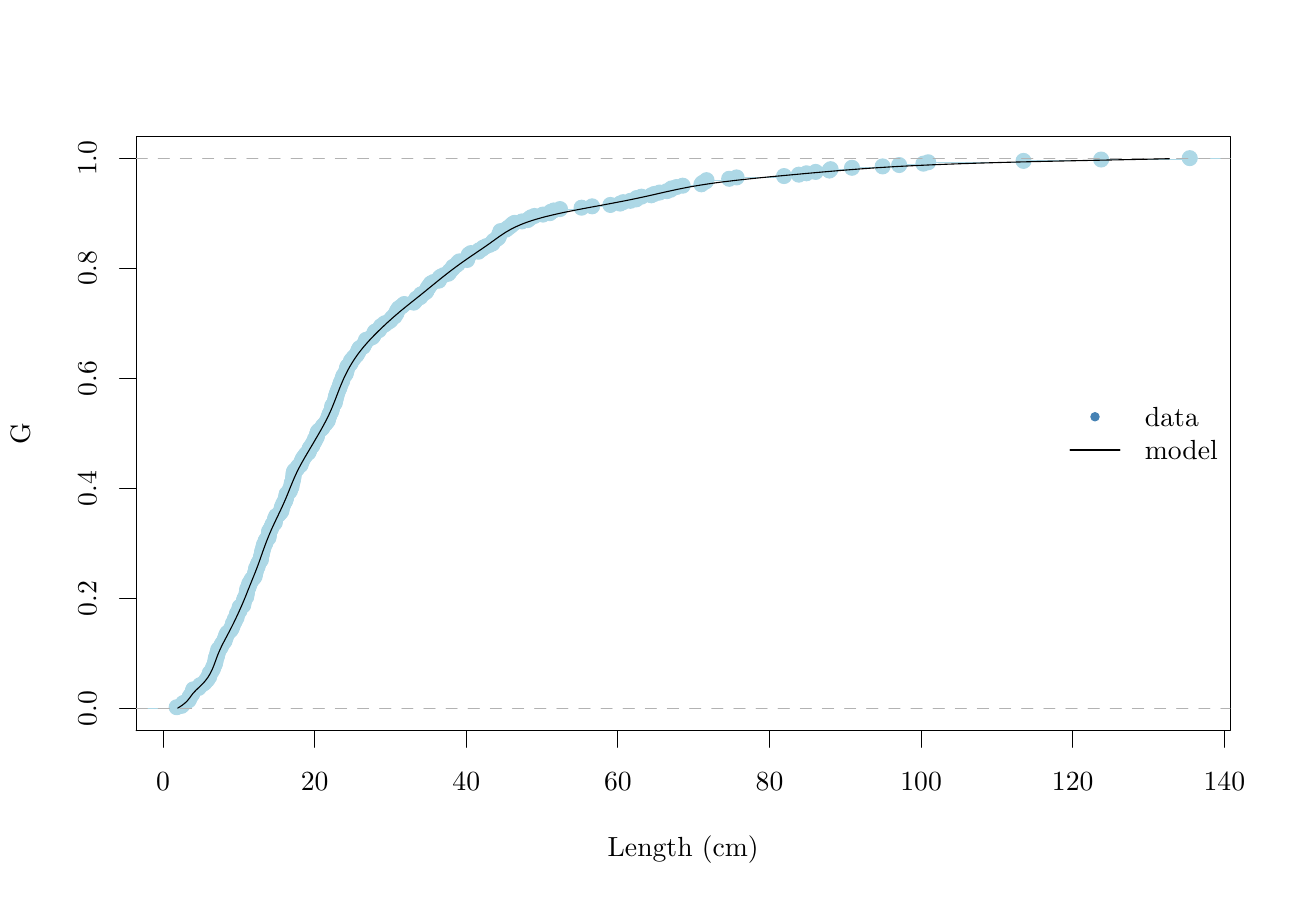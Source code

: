 % Created by tikzDevice version 0.10.1 on 2017-05-03 23:50:06
% !TEX encoding = UTF-8 Unicode
\documentclass[10pt]{article}

\nonstopmode

\usepackage{tikz}

\usepackage[active,tightpage,psfixbb]{preview}

\PreviewEnvironment{pgfpicture}

\setlength\PreviewBorder{0pt}
\begin{document}

\begin{tikzpicture}[x=1pt,y=1pt]
\definecolor{fillColor}{RGB}{255,255,255}
\path[use as bounding box,fill=fillColor,fill opacity=0.00] (0,0) rectangle (469.75,325.21);
\begin{scope}
\path[clip] (  0.00,  0.00) rectangle (469.75,325.21);
\definecolor{drawColor}{RGB}{0,0,0}

\path[draw=drawColor,line width= 0.4pt,line join=round,line cap=round] ( 58.92, 61.20) -- (442.42, 61.20);

\path[draw=drawColor,line width= 0.4pt,line join=round,line cap=round] ( 58.92, 61.20) -- ( 58.92, 55.20);

\path[draw=drawColor,line width= 0.4pt,line join=round,line cap=round] (113.71, 61.20) -- (113.71, 55.20);

\path[draw=drawColor,line width= 0.4pt,line join=round,line cap=round] (168.50, 61.20) -- (168.50, 55.20);

\path[draw=drawColor,line width= 0.4pt,line join=round,line cap=round] (223.28, 61.20) -- (223.28, 55.20);

\path[draw=drawColor,line width= 0.4pt,line join=round,line cap=round] (278.07, 61.20) -- (278.07, 55.20);

\path[draw=drawColor,line width= 0.4pt,line join=round,line cap=round] (332.85, 61.20) -- (332.85, 55.20);

\path[draw=drawColor,line width= 0.4pt,line join=round,line cap=round] (387.64, 61.20) -- (387.64, 55.20);

\path[draw=drawColor,line width= 0.4pt,line join=round,line cap=round] (442.42, 61.20) -- (442.42, 55.20);

\node[text=drawColor,anchor=base,inner sep=0pt, outer sep=0pt, scale=  1.00] at ( 58.92, 39.60) {0};

\node[text=drawColor,anchor=base,inner sep=0pt, outer sep=0pt, scale=  1.00] at (113.71, 39.60) {20};

\node[text=drawColor,anchor=base,inner sep=0pt, outer sep=0pt, scale=  1.00] at (168.50, 39.60) {40};

\node[text=drawColor,anchor=base,inner sep=0pt, outer sep=0pt, scale=  1.00] at (223.28, 39.60) {60};

\node[text=drawColor,anchor=base,inner sep=0pt, outer sep=0pt, scale=  1.00] at (278.07, 39.60) {80};

\node[text=drawColor,anchor=base,inner sep=0pt, outer sep=0pt, scale=  1.00] at (332.85, 39.60) {100};

\node[text=drawColor,anchor=base,inner sep=0pt, outer sep=0pt, scale=  1.00] at (387.64, 39.60) {120};

\node[text=drawColor,anchor=base,inner sep=0pt, outer sep=0pt, scale=  1.00] at (442.42, 39.60) {140};

\path[draw=drawColor,line width= 0.4pt,line join=round,line cap=round] ( 49.20, 69.16) -- ( 49.20,268.06);

\path[draw=drawColor,line width= 0.4pt,line join=round,line cap=round] ( 49.20, 69.16) -- ( 43.20, 69.16);

\path[draw=drawColor,line width= 0.4pt,line join=round,line cap=round] ( 49.20,108.94) -- ( 43.20,108.94);

\path[draw=drawColor,line width= 0.4pt,line join=round,line cap=round] ( 49.20,148.72) -- ( 43.20,148.72);

\path[draw=drawColor,line width= 0.4pt,line join=round,line cap=round] ( 49.20,188.50) -- ( 43.20,188.50);

\path[draw=drawColor,line width= 0.4pt,line join=round,line cap=round] ( 49.20,228.28) -- ( 43.20,228.28);

\path[draw=drawColor,line width= 0.4pt,line join=round,line cap=round] ( 49.20,268.06) -- ( 43.20,268.06);

\node[text=drawColor,rotate= 90.00,anchor=base,inner sep=0pt, outer sep=0pt, scale=  1.00] at ( 34.80, 69.16) {0.0};

\node[text=drawColor,rotate= 90.00,anchor=base,inner sep=0pt, outer sep=0pt, scale=  1.00] at ( 34.80,108.94) {0.2};

\node[text=drawColor,rotate= 90.00,anchor=base,inner sep=0pt, outer sep=0pt, scale=  1.00] at ( 34.80,148.72) {0.4};

\node[text=drawColor,rotate= 90.00,anchor=base,inner sep=0pt, outer sep=0pt, scale=  1.00] at ( 34.80,188.50) {0.6};

\node[text=drawColor,rotate= 90.00,anchor=base,inner sep=0pt, outer sep=0pt, scale=  1.00] at ( 34.80,228.28) {0.8};

\node[text=drawColor,rotate= 90.00,anchor=base,inner sep=0pt, outer sep=0pt, scale=  1.00] at ( 34.80,268.06) {1.0};

\path[draw=drawColor,line width= 0.4pt,line join=round,line cap=round] ( 49.20, 61.20) --
	(444.56, 61.20) --
	(444.56,276.01) --
	( 49.20,276.01) --
	( 49.20, 61.20);
\end{scope}
\begin{scope}
\path[clip] (  0.00,  0.00) rectangle (469.75,325.21);
\definecolor{drawColor}{RGB}{0,0,0}

\node[text=drawColor,anchor=base,inner sep=0pt, outer sep=0pt, scale=  1.00] at (246.88, 15.60) {Length (cm)};

\node[text=drawColor,rotate= 90.00,anchor=base,inner sep=0pt, outer sep=0pt, scale=  1.00] at ( 10.80,168.61) {G};
\end{scope}
\begin{scope}
\path[clip] ( 49.20, 61.20) rectangle (444.56,276.01);
\definecolor{drawColor}{RGB}{173,216,230}

\path[draw=drawColor,line width= 0.4pt,line join=round,line cap=round] (  0.00, 69.16) -- ( 63.84, 69.16);

\path[draw=drawColor,line width= 0.4pt,line join=round,line cap=round] ( 63.84, 69.65) -- ( 65.63, 69.65);

\path[draw=drawColor,line width= 0.4pt,line join=round,line cap=round] ( 65.63, 70.15) -- ( 66.07, 70.15);

\path[draw=drawColor,line width= 0.4pt,line join=round,line cap=round] ( 66.07, 70.65) -- ( 66.20, 70.65);

\path[draw=drawColor,line width= 0.4pt,line join=round,line cap=round] ( 66.20, 71.15) -- ( 67.29, 71.15);

\path[draw=drawColor,line width= 0.4pt,line join=round,line cap=round] ( 67.29, 71.64) -- ( 68.14, 71.64);

\path[draw=drawColor,line width= 0.4pt,line join=round,line cap=round] ( 68.14, 72.14) -- ( 68.38, 72.14);

\path[draw=drawColor,line width= 0.4pt,line join=round,line cap=round] ( 68.38, 72.64) -- ( 68.47, 72.64);

\path[draw=drawColor,line width= 0.4pt,line join=round,line cap=round] ( 68.47, 73.13) -- ( 68.63, 73.13);

\path[draw=drawColor,line width= 0.4pt,line join=round,line cap=round] ( 68.63, 73.63) -- ( 69.28, 73.63);

\path[draw=drawColor,line width= 0.4pt,line join=round,line cap=round] ( 69.28, 74.13) -- ( 69.53, 74.13);

\path[draw=drawColor,line width= 0.4pt,line join=round,line cap=round] ( 69.53, 74.63) -- ( 69.56, 74.63);

\path[draw=drawColor,line width= 0.4pt,line join=round,line cap=round] ( 69.56, 75.12) -- ( 69.72, 75.12);

\path[draw=drawColor,line width= 0.4pt,line join=round,line cap=round] ( 69.72, 75.62) -- ( 69.86, 75.62);

\path[draw=drawColor,line width= 0.4pt,line join=round,line cap=round] ( 69.86, 76.12) -- ( 71.77, 76.12);

\path[draw=drawColor,line width= 0.4pt,line join=round,line cap=round] ( 71.77, 76.61) -- ( 72.13, 76.61);

\path[draw=drawColor,line width= 0.4pt,line join=round,line cap=round] ( 72.13, 77.11) -- ( 72.28, 77.11);

\path[draw=drawColor,line width= 0.4pt,line join=round,line cap=round] ( 72.28, 77.61) -- ( 73.43, 77.61);

\path[draw=drawColor,line width= 0.4pt,line join=round,line cap=round] ( 73.43, 78.11) -- ( 74.03, 78.11);

\path[draw=drawColor,line width= 0.4pt,line join=round,line cap=round] ( 74.03, 78.60) -- ( 74.27, 78.60);

\path[draw=drawColor,line width= 0.4pt,line join=round,line cap=round] ( 74.27, 79.10) -- ( 74.94, 79.10);

\path[draw=drawColor,line width= 0.4pt,line join=round,line cap=round] ( 74.94, 79.60) -- ( 74.96, 79.60);

\path[draw=drawColor,line width= 0.4pt,line join=round,line cap=round] ( 74.96, 80.10) -- ( 75.57, 80.10);

\path[draw=drawColor,line width= 0.4pt,line join=round,line cap=round] ( 75.57, 80.59) -- ( 75.60, 80.59);

\path[draw=drawColor,line width= 0.4pt,line join=round,line cap=round] ( 75.60, 81.09) -- ( 75.73, 81.09);

\path[draw=drawColor,line width= 0.4pt,line join=round,line cap=round] ( 75.73, 81.59) -- ( 75.84, 81.59);

\path[draw=drawColor,line width= 0.4pt,line join=round,line cap=round] ( 75.84, 82.08) -- ( 76.43, 82.08);

\path[draw=drawColor,line width= 0.4pt,line join=round,line cap=round] ( 76.43, 82.58) -- ( 76.67, 82.58);

\path[draw=drawColor,line width= 0.4pt,line join=round,line cap=round] ( 76.67, 83.08) -- ( 76.97, 83.08);

\path[draw=drawColor,line width= 0.4pt,line join=round,line cap=round] ( 76.97, 83.58) -- ( 77.04, 83.58);

\path[draw=drawColor,line width= 0.4pt,line join=round,line cap=round] ( 77.04, 84.07) -- ( 77.29, 84.07);

\path[draw=drawColor,line width= 0.4pt,line join=round,line cap=round] ( 77.29, 84.57) -- ( 77.56, 84.57);

\path[draw=drawColor,line width= 0.4pt,line join=round,line cap=round] ( 77.56, 85.07) -- ( 77.71, 85.07);

\path[draw=drawColor,line width= 0.4pt,line join=round,line cap=round] ( 77.71, 85.57) -- ( 77.84, 85.57);

\path[draw=drawColor,line width= 0.4pt,line join=round,line cap=round] ( 77.84, 86.06) -- ( 77.86, 86.06);

\path[draw=drawColor,line width= 0.4pt,line join=round,line cap=round] ( 77.86, 86.56) -- ( 77.97, 86.56);

\path[draw=drawColor,line width= 0.4pt,line join=round,line cap=round] ( 77.97, 87.06) -- ( 78.01, 87.06);

\path[draw=drawColor,line width= 0.4pt,line join=round,line cap=round] ( 78.01, 87.55) -- ( 78.41, 87.55);

\path[draw=drawColor,line width= 0.4pt,line join=round,line cap=round] ( 78.41, 88.05) -- ( 78.46, 88.05);

\path[draw=drawColor,line width= 0.4pt,line join=round,line cap=round] ( 78.46, 88.55) -- ( 78.49, 88.55);

\path[draw=drawColor,line width= 0.4pt,line join=round,line cap=round] ( 78.49, 89.05) -- ( 78.77, 89.05);

\path[draw=drawColor,line width= 0.4pt,line join=round,line cap=round] ( 78.77, 89.54) -- ( 78.82, 89.54);

\path[draw=drawColor,line width= 0.4pt,line join=round,line cap=round] ( 78.82, 90.04) -- ( 78.88, 90.04);

\path[draw=drawColor,line width= 0.4pt,line join=round,line cap=round] ( 78.88, 90.54) -- ( 79.58, 90.54);

\path[draw=drawColor,line width= 0.4pt,line join=round,line cap=round] ( 79.58, 91.04) -- ( 79.82, 91.04);

\path[draw=drawColor,line width= 0.4pt,line join=round,line cap=round] ( 79.82, 91.53) -- ( 79.99, 91.53);

\path[draw=drawColor,line width= 0.4pt,line join=round,line cap=round] ( 79.99, 92.03) -- ( 80.29, 92.03);

\path[draw=drawColor,line width= 0.4pt,line join=round,line cap=round] ( 80.29, 92.53) -- ( 80.60, 92.53);

\path[draw=drawColor,line width= 0.4pt,line join=round,line cap=round] ( 80.60, 93.02) -- ( 81.13, 93.02);

\path[draw=drawColor,line width= 0.4pt,line join=round,line cap=round] ( 81.13, 93.52) -- ( 81.17, 93.52);

\path[draw=drawColor,line width= 0.4pt,line join=round,line cap=round] ( 81.17, 94.02) -- ( 81.37, 94.02);

\path[draw=drawColor,line width= 0.4pt,line join=round,line cap=round] ( 81.37, 94.52) -- ( 81.62, 94.52);

\path[draw=drawColor,line width= 0.4pt,line join=round,line cap=round] ( 81.62, 95.01) -- ( 81.66, 95.01);

\path[draw=drawColor,line width= 0.4pt,line join=round,line cap=round] ( 81.66, 95.51) -- ( 81.93, 95.51);

\path[draw=drawColor,line width= 0.4pt,line join=round,line cap=round] ( 81.93, 96.01) -- ( 82.14, 96.01);

\path[draw=drawColor,line width= 0.4pt,line join=round,line cap=round] ( 82.14, 96.51) -- ( 82.80, 96.51);

\path[draw=drawColor,line width= 0.4pt,line join=round,line cap=round] ( 82.80, 97.00) -- ( 83.30, 97.00);

\path[draw=drawColor,line width= 0.4pt,line join=round,line cap=round] ( 83.30, 97.50) -- ( 83.65, 97.50);

\path[draw=drawColor,line width= 0.4pt,line join=round,line cap=round] ( 83.65, 98.00) -- ( 83.75, 98.00);

\path[draw=drawColor,line width= 0.4pt,line join=round,line cap=round] ( 83.75, 98.49) -- ( 84.05, 98.49);

\path[draw=drawColor,line width= 0.4pt,line join=round,line cap=round] ( 84.05, 98.99) -- ( 84.10, 98.99);

\path[draw=drawColor,line width= 0.4pt,line join=round,line cap=round] ( 84.10, 99.49) -- ( 84.20, 99.49);

\path[draw=drawColor,line width= 0.4pt,line join=round,line cap=round] ( 84.20, 99.99) -- ( 84.73, 99.99);

\path[draw=drawColor,line width= 0.4pt,line join=round,line cap=round] ( 84.73,100.48) -- ( 84.85,100.48);

\path[draw=drawColor,line width= 0.4pt,line join=round,line cap=round] ( 84.85,100.98) -- ( 84.85,100.98);

\path[draw=drawColor,line width= 0.4pt,line join=round,line cap=round] ( 84.85,101.48) -- ( 85.47,101.48);

\path[draw=drawColor,line width= 0.4pt,line join=round,line cap=round] ( 85.47,101.98) -- ( 85.49,101.98);

\path[draw=drawColor,line width= 0.4pt,line join=round,line cap=round] ( 85.49,102.47) -- ( 85.56,102.47);

\path[draw=drawColor,line width= 0.4pt,line join=round,line cap=round] ( 85.56,102.97) -- ( 85.64,102.97);

\path[draw=drawColor,line width= 0.4pt,line join=round,line cap=round] ( 85.64,103.47) -- ( 85.98,103.47);

\path[draw=drawColor,line width= 0.4pt,line join=round,line cap=round] ( 85.98,103.96) -- ( 86.52,103.96);

\path[draw=drawColor,line width= 0.4pt,line join=round,line cap=round] ( 86.52,104.46) -- ( 86.54,104.46);

\path[draw=drawColor,line width= 0.4pt,line join=round,line cap=round] ( 86.54,104.96) -- ( 86.54,104.96);

\path[draw=drawColor,line width= 0.4pt,line join=round,line cap=round] ( 86.54,105.46) -- ( 86.67,105.46);

\path[draw=drawColor,line width= 0.4pt,line join=round,line cap=round] ( 86.67,105.95) -- ( 87.89,105.95);

\path[draw=drawColor,line width= 0.4pt,line join=round,line cap=round] ( 87.89,106.45) -- ( 87.89,106.45);

\path[draw=drawColor,line width= 0.4pt,line join=round,line cap=round] ( 87.89,106.95) -- ( 88.04,106.95);

\path[draw=drawColor,line width= 0.4pt,line join=round,line cap=round] ( 88.04,107.44) -- ( 88.07,107.44);

\path[draw=drawColor,line width= 0.4pt,line join=round,line cap=round] ( 88.07,107.94) -- ( 88.27,107.94);

\path[draw=drawColor,line width= 0.4pt,line join=round,line cap=round] ( 88.27,108.44) -- ( 88.35,108.44);

\path[draw=drawColor,line width= 0.4pt,line join=round,line cap=round] ( 88.35,108.94) -- ( 88.95,108.94);

\path[draw=drawColor,line width= 0.4pt,line join=round,line cap=round] ( 88.95,109.43) -- ( 88.98,109.43);

\path[draw=drawColor,line width= 0.4pt,line join=round,line cap=round] ( 88.98,109.93) -- ( 89.07,109.93);

\path[draw=drawColor,line width= 0.4pt,line join=round,line cap=round] ( 89.07,110.43) -- ( 89.17,110.43);

\path[draw=drawColor,line width= 0.4pt,line join=round,line cap=round] ( 89.17,110.93) -- ( 89.23,110.93);

\path[draw=drawColor,line width= 0.4pt,line join=round,line cap=round] ( 89.23,111.42) -- ( 89.32,111.42);

\path[draw=drawColor,line width= 0.4pt,line join=round,line cap=round] ( 89.32,111.92) -- ( 89.36,111.92);

\path[draw=drawColor,line width= 0.4pt,line join=round,line cap=round] ( 89.36,112.42) -- ( 89.77,112.42);

\path[draw=drawColor,line width= 0.4pt,line join=round,line cap=round] ( 89.77,112.91) -- ( 89.82,112.91);

\path[draw=drawColor,line width= 0.4pt,line join=round,line cap=round] ( 89.82,113.41) -- ( 90.08,113.41);

\path[draw=drawColor,line width= 0.4pt,line join=round,line cap=round] ( 90.08,113.91) -- ( 90.10,113.91);

\path[draw=drawColor,line width= 0.4pt,line join=round,line cap=round] ( 90.10,114.41) -- ( 90.50,114.41);

\path[draw=drawColor,line width= 0.4pt,line join=round,line cap=round] ( 90.50,114.90) -- ( 90.85,114.90);

\path[draw=drawColor,line width= 0.4pt,line join=round,line cap=round] ( 90.85,115.40) -- ( 90.99,115.40);

\path[draw=drawColor,line width= 0.4pt,line join=round,line cap=round] ( 90.99,115.90) -- ( 91.65,115.90);

\path[draw=drawColor,line width= 0.4pt,line join=round,line cap=round] ( 91.65,116.40) -- ( 91.99,116.40);

\path[draw=drawColor,line width= 0.4pt,line join=round,line cap=round] ( 91.99,116.89) -- ( 92.02,116.89);

\path[draw=drawColor,line width= 0.4pt,line join=round,line cap=round] ( 92.02,117.39) -- ( 92.15,117.39);

\path[draw=drawColor,line width= 0.4pt,line join=round,line cap=round] ( 92.15,117.89) -- ( 92.31,117.89);

\path[draw=drawColor,line width= 0.4pt,line join=round,line cap=round] ( 92.31,118.38) -- ( 92.39,118.38);

\path[draw=drawColor,line width= 0.4pt,line join=round,line cap=round] ( 92.39,118.88) -- ( 92.54,118.88);

\path[draw=drawColor,line width= 0.4pt,line join=round,line cap=round] ( 92.54,119.38) -- ( 92.55,119.38);

\path[draw=drawColor,line width= 0.4pt,line join=round,line cap=round] ( 92.55,119.88) -- ( 93.06,119.88);

\path[draw=drawColor,line width= 0.4pt,line join=round,line cap=round] ( 93.06,120.37) -- ( 93.07,120.37);

\path[draw=drawColor,line width= 0.4pt,line join=round,line cap=round] ( 93.07,120.87) -- ( 93.27,120.87);

\path[draw=drawColor,line width= 0.4pt,line join=round,line cap=round] ( 93.27,121.37) -- ( 93.46,121.37);

\path[draw=drawColor,line width= 0.4pt,line join=round,line cap=round] ( 93.46,121.87) -- ( 93.82,121.87);

\path[draw=drawColor,line width= 0.4pt,line join=round,line cap=round] ( 93.82,122.36) -- ( 94.26,122.36);

\path[draw=drawColor,line width= 0.4pt,line join=round,line cap=round] ( 94.26,122.86) -- ( 94.26,122.86);

\path[draw=drawColor,line width= 0.4pt,line join=round,line cap=round] ( 94.26,123.36) -- ( 94.28,123.36);

\path[draw=drawColor,line width= 0.4pt,line join=round,line cap=round] ( 94.28,123.85) -- ( 94.47,123.85);

\path[draw=drawColor,line width= 0.4pt,line join=round,line cap=round] ( 94.47,124.35) -- ( 94.53,124.35);

\path[draw=drawColor,line width= 0.4pt,line join=round,line cap=round] ( 94.53,124.85) -- ( 94.70,124.85);

\path[draw=drawColor,line width= 0.4pt,line join=round,line cap=round] ( 94.70,125.35) -- ( 94.70,125.35);

\path[draw=drawColor,line width= 0.4pt,line join=round,line cap=round] ( 94.70,125.84) -- ( 94.92,125.84);

\path[draw=drawColor,line width= 0.4pt,line join=round,line cap=round] ( 94.92,126.34) -- ( 95.03,126.34);

\path[draw=drawColor,line width= 0.4pt,line join=round,line cap=round] ( 95.03,126.84) -- ( 95.19,126.84);

\path[draw=drawColor,line width= 0.4pt,line join=round,line cap=round] ( 95.19,127.34) -- ( 95.32,127.34);

\path[draw=drawColor,line width= 0.4pt,line join=round,line cap=round] ( 95.32,127.83) -- ( 95.36,127.83);

\path[draw=drawColor,line width= 0.4pt,line join=round,line cap=round] ( 95.36,128.33) -- ( 95.84,128.33);

\path[draw=drawColor,line width= 0.4pt,line join=round,line cap=round] ( 95.84,128.83) -- ( 95.94,128.83);

\path[draw=drawColor,line width= 0.4pt,line join=round,line cap=round] ( 95.94,129.32) -- ( 95.98,129.32);

\path[draw=drawColor,line width= 0.4pt,line join=round,line cap=round] ( 95.98,129.82) -- ( 96.31,129.82);

\path[draw=drawColor,line width= 0.4pt,line join=round,line cap=round] ( 96.31,130.32) -- ( 96.98,130.32);

\path[draw=drawColor,line width= 0.4pt,line join=round,line cap=round] ( 96.98,130.82) -- ( 97.04,130.82);

\path[draw=drawColor,line width= 0.4pt,line join=round,line cap=round] ( 97.04,131.31) -- ( 97.11,131.31);

\path[draw=drawColor,line width= 0.4pt,line join=round,line cap=round] ( 97.11,131.81) -- ( 97.19,131.81);

\path[draw=drawColor,line width= 0.4pt,line join=round,line cap=round] ( 97.19,132.31) -- ( 97.20,132.31);

\path[draw=drawColor,line width= 0.4pt,line join=round,line cap=round] ( 97.20,132.80) -- ( 97.25,132.80);

\path[draw=drawColor,line width= 0.4pt,line join=round,line cap=round] ( 97.25,133.30) -- ( 97.77,133.30);

\path[draw=drawColor,line width= 0.4pt,line join=round,line cap=round] ( 97.77,133.80) -- ( 97.92,133.80);

\path[draw=drawColor,line width= 0.4pt,line join=round,line cap=round] ( 97.92,134.30) -- ( 98.14,134.30);

\path[draw=drawColor,line width= 0.4pt,line join=round,line cap=round] ( 98.14,134.79) -- ( 98.40,134.79);

\path[draw=drawColor,line width= 0.4pt,line join=round,line cap=round] ( 98.40,135.29) -- ( 98.53,135.29);

\path[draw=drawColor,line width= 0.4pt,line join=round,line cap=round] ( 98.53,135.79) -- ( 99.28,135.79);

\path[draw=drawColor,line width= 0.4pt,line join=round,line cap=round] ( 99.28,136.29) -- ( 99.29,136.29);

\path[draw=drawColor,line width= 0.4pt,line join=round,line cap=round] ( 99.29,136.78) -- ( 99.31,136.78);

\path[draw=drawColor,line width= 0.4pt,line join=round,line cap=round] ( 99.31,137.28) -- ( 99.39,137.28);

\path[draw=drawColor,line width= 0.4pt,line join=round,line cap=round] ( 99.39,137.78) -- ( 99.77,137.78);

\path[draw=drawColor,line width= 0.4pt,line join=round,line cap=round] ( 99.77,138.27) -- ( 99.81,138.27);

\path[draw=drawColor,line width= 0.4pt,line join=round,line cap=round] ( 99.81,138.77) -- (100.68,138.77);

\path[draw=drawColor,line width= 0.4pt,line join=round,line cap=round] (100.68,139.27) -- (101.06,139.27);

\path[draw=drawColor,line width= 0.4pt,line join=round,line cap=round] (101.06,139.77) -- (101.55,139.77);

\path[draw=drawColor,line width= 0.4pt,line join=round,line cap=round] (101.55,140.26) -- (101.73,140.26);

\path[draw=drawColor,line width= 0.4pt,line join=round,line cap=round] (101.73,140.76) -- (101.76,140.76);

\path[draw=drawColor,line width= 0.4pt,line join=round,line cap=round] (101.76,141.26) -- (101.80,141.26);

\path[draw=drawColor,line width= 0.4pt,line join=round,line cap=round] (101.80,141.76) -- (102.01,141.76);

\path[draw=drawColor,line width= 0.4pt,line join=round,line cap=round] (102.01,142.25) -- (102.30,142.25);

\path[draw=drawColor,line width= 0.4pt,line join=round,line cap=round] (102.30,142.75) -- (102.41,142.75);

\path[draw=drawColor,line width= 0.4pt,line join=round,line cap=round] (102.41,143.25) -- (102.77,143.25);

\path[draw=drawColor,line width= 0.4pt,line join=round,line cap=round] (102.77,143.74) -- (103.06,143.74);

\path[draw=drawColor,line width= 0.4pt,line join=round,line cap=round] (103.06,144.24) -- (103.16,144.24);

\path[draw=drawColor,line width= 0.4pt,line join=round,line cap=round] (103.16,144.74) -- (103.35,144.74);

\path[draw=drawColor,line width= 0.4pt,line join=round,line cap=round] (103.35,145.24) -- (103.43,145.24);

\path[draw=drawColor,line width= 0.4pt,line join=round,line cap=round] (103.43,145.73) -- (103.56,145.73);

\path[draw=drawColor,line width= 0.4pt,line join=round,line cap=round] (103.56,146.23) -- (103.59,146.23);

\path[draw=drawColor,line width= 0.4pt,line join=round,line cap=round] (103.59,146.73) -- (104.15,146.73);

\path[draw=drawColor,line width= 0.4pt,line join=round,line cap=round] (104.15,147.23) -- (104.72,147.23);

\path[draw=drawColor,line width= 0.4pt,line join=round,line cap=round] (104.72,147.72) -- (104.77,147.72);

\path[draw=drawColor,line width= 0.4pt,line join=round,line cap=round] (104.77,148.22) -- (104.93,148.22);

\path[draw=drawColor,line width= 0.4pt,line join=round,line cap=round] (104.93,148.72) -- (105.31,148.72);

\path[draw=drawColor,line width= 0.4pt,line join=round,line cap=round] (105.31,149.21) -- (105.34,149.21);

\path[draw=drawColor,line width= 0.4pt,line join=round,line cap=round] (105.34,149.71) -- (105.37,149.71);

\path[draw=drawColor,line width= 0.4pt,line join=round,line cap=round] (105.37,150.21) -- (105.44,150.21);

\path[draw=drawColor,line width= 0.4pt,line join=round,line cap=round] (105.44,150.71) -- (105.73,150.71);

\path[draw=drawColor,line width= 0.4pt,line join=round,line cap=round] (105.73,151.20) -- (105.81,151.20);

\path[draw=drawColor,line width= 0.4pt,line join=round,line cap=round] (105.81,151.70) -- (105.88,151.70);

\path[draw=drawColor,line width= 0.4pt,line join=round,line cap=round] (105.88,152.20) -- (106.04,152.20);

\path[draw=drawColor,line width= 0.4pt,line join=round,line cap=round] (106.04,152.70) -- (106.04,152.70);

\path[draw=drawColor,line width= 0.4pt,line join=round,line cap=round] (106.04,153.19) -- (106.09,153.19);

\path[draw=drawColor,line width= 0.4pt,line join=round,line cap=round] (106.09,153.69) -- (106.09,153.69);

\path[draw=drawColor,line width= 0.4pt,line join=round,line cap=round] (106.09,154.19) -- (106.19,154.19);

\path[draw=drawColor,line width= 0.4pt,line join=round,line cap=round] (106.19,154.68) -- (106.44,154.68);

\path[draw=drawColor,line width= 0.4pt,line join=round,line cap=round] (106.44,155.18) -- (107.23,155.18);

\path[draw=drawColor,line width= 0.4pt,line join=round,line cap=round] (107.23,155.68) -- (107.51,155.68);

\path[draw=drawColor,line width= 0.4pt,line join=round,line cap=round] (107.51,156.18) -- (107.78,156.18);

\path[draw=drawColor,line width= 0.4pt,line join=round,line cap=round] (107.78,156.67) -- (108.60,156.67);

\path[draw=drawColor,line width= 0.4pt,line join=round,line cap=round] (108.60,157.17) -- (108.65,157.17);

\path[draw=drawColor,line width= 0.4pt,line join=round,line cap=round] (108.65,157.67) -- (108.93,157.67);

\path[draw=drawColor,line width= 0.4pt,line join=round,line cap=round] (108.93,158.17) -- (109.10,158.17);

\path[draw=drawColor,line width= 0.4pt,line join=round,line cap=round] (109.10,158.66) -- (109.34,158.66);

\path[draw=drawColor,line width= 0.4pt,line join=round,line cap=round] (109.34,159.16) -- (109.54,159.16);

\path[draw=drawColor,line width= 0.4pt,line join=round,line cap=round] (109.54,159.66) -- (110.00,159.66);

\path[draw=drawColor,line width= 0.4pt,line join=round,line cap=round] (110.00,160.15) -- (110.31,160.15);

\path[draw=drawColor,line width= 0.4pt,line join=round,line cap=round] (110.31,160.65) -- (110.68,160.65);

\path[draw=drawColor,line width= 0.4pt,line join=round,line cap=round] (110.68,161.15) -- (111.44,161.15);

\path[draw=drawColor,line width= 0.4pt,line join=round,line cap=round] (111.44,161.65) -- (111.58,161.65);

\path[draw=drawColor,line width= 0.4pt,line join=round,line cap=round] (111.58,162.14) -- (111.83,162.14);

\path[draw=drawColor,line width= 0.4pt,line join=round,line cap=round] (111.83,162.64) -- (111.89,162.64);

\path[draw=drawColor,line width= 0.4pt,line join=round,line cap=round] (111.89,163.14) -- (112.21,163.14);

\path[draw=drawColor,line width= 0.4pt,line join=round,line cap=round] (112.21,163.63) -- (112.84,163.63);

\path[draw=drawColor,line width= 0.4pt,line join=round,line cap=round] (112.84,164.13) -- (112.94,164.13);

\path[draw=drawColor,line width= 0.4pt,line join=round,line cap=round] (112.94,164.63) -- (113.18,164.63);

\path[draw=drawColor,line width= 0.4pt,line join=round,line cap=round] (113.18,165.13) -- (113.58,165.13);

\path[draw=drawColor,line width= 0.4pt,line join=round,line cap=round] (113.58,165.62) -- (113.82,165.62);

\path[draw=drawColor,line width= 0.4pt,line join=round,line cap=round] (113.82,166.12) -- (113.83,166.12);

\path[draw=drawColor,line width= 0.4pt,line join=round,line cap=round] (113.83,166.62) -- (114.39,166.62);

\path[draw=drawColor,line width= 0.4pt,line join=round,line cap=round] (114.39,167.12) -- (114.51,167.12);

\path[draw=drawColor,line width= 0.4pt,line join=round,line cap=round] (114.51,167.61) -- (114.52,167.61);

\path[draw=drawColor,line width= 0.4pt,line join=round,line cap=round] (114.52,168.11) -- (114.75,168.11);

\path[draw=drawColor,line width= 0.4pt,line join=round,line cap=round] (114.75,168.61) -- (114.80,168.61);

\path[draw=drawColor,line width= 0.4pt,line join=round,line cap=round] (114.80,169.10) -- (115.20,169.10);

\path[draw=drawColor,line width= 0.4pt,line join=round,line cap=round] (115.20,169.60) -- (116.00,169.60);

\path[draw=drawColor,line width= 0.4pt,line join=round,line cap=round] (116.00,170.10) -- (116.50,170.10);

\path[draw=drawColor,line width= 0.4pt,line join=round,line cap=round] (116.50,170.60) -- (116.56,170.60);

\path[draw=drawColor,line width= 0.4pt,line join=round,line cap=round] (116.56,171.09) -- (117.01,171.09);

\path[draw=drawColor,line width= 0.4pt,line join=round,line cap=round] (117.01,171.59) -- (117.60,171.59);

\path[draw=drawColor,line width= 0.4pt,line join=round,line cap=round] (117.60,172.09) -- (117.82,172.09);

\path[draw=drawColor,line width= 0.4pt,line join=round,line cap=round] (117.82,172.59) -- (118.40,172.59);

\path[draw=drawColor,line width= 0.4pt,line join=round,line cap=round] (118.40,173.08) -- (118.49,173.08);

\path[draw=drawColor,line width= 0.4pt,line join=round,line cap=round] (118.49,173.58) -- (118.60,173.58);

\path[draw=drawColor,line width= 0.4pt,line join=round,line cap=round] (118.60,174.08) -- (118.79,174.08);

\path[draw=drawColor,line width= 0.4pt,line join=round,line cap=round] (118.79,174.57) -- (118.99,174.57);

\path[draw=drawColor,line width= 0.4pt,line join=round,line cap=round] (118.99,175.07) -- (119.09,175.07);

\path[draw=drawColor,line width= 0.4pt,line join=round,line cap=round] (119.09,175.57) -- (119.49,175.57);

\path[draw=drawColor,line width= 0.4pt,line join=round,line cap=round] (119.49,176.07) -- (119.62,176.07);

\path[draw=drawColor,line width= 0.4pt,line join=round,line cap=round] (119.62,176.56) -- (119.86,176.56);

\path[draw=drawColor,line width= 0.4pt,line join=round,line cap=round] (119.86,177.06) -- (119.93,177.06);

\path[draw=drawColor,line width= 0.4pt,line join=round,line cap=round] (119.93,177.56) -- (120.06,177.56);

\path[draw=drawColor,line width= 0.4pt,line join=round,line cap=round] (120.06,178.06) -- (120.07,178.06);

\path[draw=drawColor,line width= 0.4pt,line join=round,line cap=round] (120.07,178.55) -- (120.52,178.55);

\path[draw=drawColor,line width= 0.4pt,line join=round,line cap=round] (120.52,179.05) -- (120.95,179.05);

\path[draw=drawColor,line width= 0.4pt,line join=round,line cap=round] (120.95,179.55) -- (120.98,179.55);

\path[draw=drawColor,line width= 0.4pt,line join=round,line cap=round] (120.98,180.04) -- (121.16,180.04);

\path[draw=drawColor,line width= 0.4pt,line join=round,line cap=round] (121.16,180.54) -- (121.27,180.54);

\path[draw=drawColor,line width= 0.4pt,line join=round,line cap=round] (121.27,181.04) -- (121.32,181.04);

\path[draw=drawColor,line width= 0.4pt,line join=round,line cap=round] (121.32,181.54) -- (121.40,181.54);

\path[draw=drawColor,line width= 0.4pt,line join=round,line cap=round] (121.40,182.03) -- (121.70,182.03);

\path[draw=drawColor,line width= 0.4pt,line join=round,line cap=round] (121.70,182.53) -- (121.72,182.53);

\path[draw=drawColor,line width= 0.4pt,line join=round,line cap=round] (121.72,183.03) -- (121.95,183.03);

\path[draw=drawColor,line width= 0.4pt,line join=round,line cap=round] (121.95,183.53) -- (122.16,183.53);

\path[draw=drawColor,line width= 0.4pt,line join=round,line cap=round] (122.16,184.02) -- (122.29,184.02);

\path[draw=drawColor,line width= 0.4pt,line join=round,line cap=round] (122.29,184.52) -- (122.64,184.52);

\path[draw=drawColor,line width= 0.4pt,line join=round,line cap=round] (122.64,185.02) -- (122.71,185.02);

\path[draw=drawColor,line width= 0.4pt,line join=round,line cap=round] (122.71,185.51) -- (122.86,185.51);

\path[draw=drawColor,line width= 0.4pt,line join=round,line cap=round] (122.86,186.01) -- (123.13,186.01);

\path[draw=drawColor,line width= 0.4pt,line join=round,line cap=round] (123.13,186.51) -- (123.18,186.51);

\path[draw=drawColor,line width= 0.4pt,line join=round,line cap=round] (123.18,187.01) -- (123.64,187.01);

\path[draw=drawColor,line width= 0.4pt,line join=round,line cap=round] (123.64,187.50) -- (123.68,187.50);

\path[draw=drawColor,line width= 0.4pt,line join=round,line cap=round] (123.68,188.00) -- (123.81,188.00);

\path[draw=drawColor,line width= 0.4pt,line join=round,line cap=round] (123.81,188.50) -- (123.98,188.50);

\path[draw=drawColor,line width= 0.4pt,line join=round,line cap=round] (123.98,189.00) -- (124.15,189.00);

\path[draw=drawColor,line width= 0.4pt,line join=round,line cap=round] (124.15,189.49) -- (124.86,189.49);

\path[draw=drawColor,line width= 0.4pt,line join=round,line cap=round] (124.86,189.99) -- (124.97,189.99);

\path[draw=drawColor,line width= 0.4pt,line join=round,line cap=round] (124.97,190.49) -- (125.08,190.49);

\path[draw=drawColor,line width= 0.4pt,line join=round,line cap=round] (125.08,190.98) -- (125.28,190.98);

\path[draw=drawColor,line width= 0.4pt,line join=round,line cap=round] (125.28,191.48) -- (125.32,191.48);

\path[draw=drawColor,line width= 0.4pt,line join=round,line cap=round] (125.32,191.98) -- (125.45,191.98);

\path[draw=drawColor,line width= 0.4pt,line join=round,line cap=round] (125.45,192.48) -- (125.72,192.48);

\path[draw=drawColor,line width= 0.4pt,line join=round,line cap=round] (125.72,192.97) -- (126.25,192.97);

\path[draw=drawColor,line width= 0.4pt,line join=round,line cap=round] (126.25,193.47) -- (126.71,193.47);

\path[draw=drawColor,line width= 0.4pt,line join=round,line cap=round] (126.71,193.97) -- (126.76,193.97);

\path[draw=drawColor,line width= 0.4pt,line join=round,line cap=round] (126.76,194.46) -- (126.90,194.46);

\path[draw=drawColor,line width= 0.4pt,line join=round,line cap=round] (126.90,194.96) -- (127.62,194.96);

\path[draw=drawColor,line width= 0.4pt,line join=round,line cap=round] (127.62,195.46) -- (127.73,195.46);

\path[draw=drawColor,line width= 0.4pt,line join=round,line cap=round] (127.73,195.96) -- (128.30,195.96);

\path[draw=drawColor,line width= 0.4pt,line join=round,line cap=round] (128.30,196.45) -- (128.89,196.45);

\path[draw=drawColor,line width= 0.4pt,line join=round,line cap=round] (128.89,196.95) -- (129.02,196.95);

\path[draw=drawColor,line width= 0.4pt,line join=round,line cap=round] (129.02,197.45) -- (129.45,197.45);

\path[draw=drawColor,line width= 0.4pt,line join=round,line cap=round] (129.45,197.95) -- (129.45,197.95);

\path[draw=drawColor,line width= 0.4pt,line join=round,line cap=round] (129.45,198.44) -- (129.68,198.44);

\path[draw=drawColor,line width= 0.4pt,line join=round,line cap=round] (129.68,198.94) -- (129.97,198.94);

\path[draw=drawColor,line width= 0.4pt,line join=round,line cap=round] (129.97,199.44) -- (131.24,199.44);

\path[draw=drawColor,line width= 0.4pt,line join=round,line cap=round] (131.24,199.93) -- (131.41,199.93);

\path[draw=drawColor,line width= 0.4pt,line join=round,line cap=round] (131.41,200.43) -- (131.61,200.43);

\path[draw=drawColor,line width= 0.4pt,line join=round,line cap=round] (131.61,200.93) -- (132.03,200.93);

\path[draw=drawColor,line width= 0.4pt,line join=round,line cap=round] (132.03,201.43) -- (132.16,201.43);

\path[draw=drawColor,line width= 0.4pt,line join=round,line cap=round] (132.16,201.92) -- (132.29,201.92);

\path[draw=drawColor,line width= 0.4pt,line join=round,line cap=round] (132.29,202.42) -- (133.60,202.42);

\path[draw=drawColor,line width= 0.4pt,line join=round,line cap=round] (133.60,202.92) -- (134.60,202.92);

\path[draw=drawColor,line width= 0.4pt,line join=round,line cap=round] (134.60,203.42) -- (134.92,203.42);

\path[draw=drawColor,line width= 0.4pt,line join=round,line cap=round] (134.92,203.91) -- (135.16,203.91);

\path[draw=drawColor,line width= 0.4pt,line join=round,line cap=round] (135.16,204.41) -- (135.26,204.41);

\path[draw=drawColor,line width= 0.4pt,line join=round,line cap=round] (135.26,204.91) -- (135.52,204.91);

\path[draw=drawColor,line width= 0.4pt,line join=round,line cap=round] (135.52,205.40) -- (136.94,205.40);

\path[draw=drawColor,line width= 0.4pt,line join=round,line cap=round] (136.94,205.90) -- (137.17,205.90);

\path[draw=drawColor,line width= 0.4pt,line join=round,line cap=round] (137.17,206.40) -- (137.42,206.40);

\path[draw=drawColor,line width= 0.4pt,line join=round,line cap=round] (137.42,206.90) -- (137.71,206.90);

\path[draw=drawColor,line width= 0.4pt,line join=round,line cap=round] (137.71,207.39) -- (138.97,207.39);

\path[draw=drawColor,line width= 0.4pt,line join=round,line cap=round] (138.97,207.89) -- (139.01,207.89);

\path[draw=drawColor,line width= 0.4pt,line join=round,line cap=round] (139.01,208.39) -- (140.33,208.39);

\path[draw=drawColor,line width= 0.4pt,line join=round,line cap=round] (140.33,208.89) -- (141.05,208.89);

\path[draw=drawColor,line width= 0.4pt,line join=round,line cap=round] (141.05,209.38) -- (141.36,209.38);

\path[draw=drawColor,line width= 0.4pt,line join=round,line cap=round] (141.36,209.88) -- (141.75,209.88);

\path[draw=drawColor,line width= 0.4pt,line join=round,line cap=round] (141.75,210.38) -- (142.59,210.38);

\path[draw=drawColor,line width= 0.4pt,line join=round,line cap=round] (142.59,210.87) -- (142.64,210.87);

\path[draw=drawColor,line width= 0.4pt,line join=round,line cap=round] (142.64,211.37) -- (143.21,211.37);

\path[draw=drawColor,line width= 0.4pt,line join=round,line cap=round] (143.21,211.87) -- (143.32,211.87);

\path[draw=drawColor,line width= 0.4pt,line join=round,line cap=round] (143.32,212.37) -- (143.48,212.37);

\path[draw=drawColor,line width= 0.4pt,line join=round,line cap=round] (143.48,212.86) -- (143.82,212.86);

\path[draw=drawColor,line width= 0.4pt,line join=round,line cap=round] (143.82,213.36) -- (144.14,213.36);

\path[draw=drawColor,line width= 0.4pt,line join=round,line cap=round] (144.14,213.86) -- (144.98,213.86);

\path[draw=drawColor,line width= 0.4pt,line join=round,line cap=round] (144.98,214.36) -- (145.54,214.36);

\path[draw=drawColor,line width= 0.4pt,line join=round,line cap=round] (145.54,214.85) -- (146.08,214.85);

\path[draw=drawColor,line width= 0.4pt,line join=round,line cap=round] (146.08,215.35) -- (149.49,215.35);

\path[draw=drawColor,line width= 0.4pt,line join=round,line cap=round] (149.49,215.85) -- (149.95,215.85);

\path[draw=drawColor,line width= 0.4pt,line join=round,line cap=round] (149.95,216.34) -- (150.26,216.34);

\path[draw=drawColor,line width= 0.4pt,line join=round,line cap=round] (150.26,216.84) -- (150.49,216.84);

\path[draw=drawColor,line width= 0.4pt,line join=round,line cap=round] (150.49,217.34) -- (151.88,217.34);

\path[draw=drawColor,line width= 0.4pt,line join=round,line cap=round] (151.88,217.84) -- (151.90,217.84);

\path[draw=drawColor,line width= 0.4pt,line join=round,line cap=round] (151.90,218.33) -- (152.09,218.33);

\path[draw=drawColor,line width= 0.4pt,line join=round,line cap=round] (152.09,218.83) -- (153.34,218.83);

\path[draw=drawColor,line width= 0.4pt,line join=round,line cap=round] (153.34,219.33) -- (154.02,219.33);

\path[draw=drawColor,line width= 0.4pt,line join=round,line cap=round] (154.02,219.82) -- (154.11,219.82);

\path[draw=drawColor,line width= 0.4pt,line join=round,line cap=round] (154.11,220.32) -- (154.51,220.32);

\path[draw=drawColor,line width= 0.4pt,line join=round,line cap=round] (154.51,220.82) -- (154.64,220.82);

\path[draw=drawColor,line width= 0.4pt,line join=round,line cap=round] (154.64,221.32) -- (155.18,221.32);

\path[draw=drawColor,line width= 0.4pt,line join=round,line cap=round] (155.18,221.81) -- (155.40,221.81);

\path[draw=drawColor,line width= 0.4pt,line join=round,line cap=round] (155.40,222.31) -- (155.73,222.31);

\path[draw=drawColor,line width= 0.4pt,line join=round,line cap=round] (155.73,222.81) -- (156.66,222.81);

\path[draw=drawColor,line width= 0.4pt,line join=round,line cap=round] (156.66,223.31) -- (158.60,223.31);

\path[draw=drawColor,line width= 0.4pt,line join=round,line cap=round] (158.60,223.80) -- (158.65,223.80);

\path[draw=drawColor,line width= 0.4pt,line join=round,line cap=round] (158.65,224.30) -- (158.78,224.30);

\path[draw=drawColor,line width= 0.4pt,line join=round,line cap=round] (158.78,224.80) -- (159.34,224.80);

\path[draw=drawColor,line width= 0.4pt,line join=round,line cap=round] (159.34,225.29) -- (160.37,225.29);

\path[draw=drawColor,line width= 0.4pt,line join=round,line cap=round] (160.37,225.79) -- (161.95,225.79);

\path[draw=drawColor,line width= 0.4pt,line join=round,line cap=round] (161.95,226.29) -- (162.38,226.29);

\path[draw=drawColor,line width= 0.4pt,line join=round,line cap=round] (162.38,226.79) -- (162.46,226.79);

\path[draw=drawColor,line width= 0.4pt,line join=round,line cap=round] (162.46,227.28) -- (163.14,227.28);

\path[draw=drawColor,line width= 0.4pt,line join=round,line cap=round] (163.14,227.78) -- (163.66,227.78);

\path[draw=drawColor,line width= 0.4pt,line join=round,line cap=round] (163.66,228.28) -- (163.70,228.28);

\path[draw=drawColor,line width= 0.4pt,line join=round,line cap=round] (163.70,228.78) -- (164.66,228.78);

\path[draw=drawColor,line width= 0.4pt,line join=round,line cap=round] (164.66,229.27) -- (165.40,229.27);

\path[draw=drawColor,line width= 0.4pt,line join=round,line cap=round] (165.40,229.77) -- (165.46,229.77);

\path[draw=drawColor,line width= 0.4pt,line join=round,line cap=round] (165.46,230.27) -- (165.98,230.27);

\path[draw=drawColor,line width= 0.4pt,line join=round,line cap=round] (165.98,230.76) -- (168.77,230.76);

\path[draw=drawColor,line width= 0.4pt,line join=round,line cap=round] (168.77,231.26) -- (168.89,231.26);

\path[draw=drawColor,line width= 0.4pt,line join=round,line cap=round] (168.89,231.76) -- (168.98,231.76);

\path[draw=drawColor,line width= 0.4pt,line join=round,line cap=round] (168.98,232.26) -- (169.34,232.26);

\path[draw=drawColor,line width= 0.4pt,line join=round,line cap=round] (169.34,232.75) -- (169.42,232.75);

\path[draw=drawColor,line width= 0.4pt,line join=round,line cap=round] (169.42,233.25) -- (170.16,233.25);

\path[draw=drawColor,line width= 0.4pt,line join=round,line cap=round] (170.16,233.75) -- (172.89,233.75);

\path[draw=drawColor,line width= 0.4pt,line join=round,line cap=round] (172.89,234.25) -- (173.06,234.25);

\path[draw=drawColor,line width= 0.4pt,line join=round,line cap=round] (173.06,234.74) -- (174.22,234.74);

\path[draw=drawColor,line width= 0.4pt,line join=round,line cap=round] (174.22,235.24) -- (174.63,235.24);

\path[draw=drawColor,line width= 0.4pt,line join=round,line cap=round] (174.63,235.74) -- (175.67,235.74);

\path[draw=drawColor,line width= 0.4pt,line join=round,line cap=round] (175.67,236.23) -- (176.91,236.23);

\path[draw=drawColor,line width= 0.4pt,line join=round,line cap=round] (176.91,236.73) -- (177.98,236.73);

\path[draw=drawColor,line width= 0.4pt,line join=round,line cap=round] (177.98,237.23) -- (178.08,237.23);

\path[draw=drawColor,line width= 0.4pt,line join=round,line cap=round] (178.08,237.73) -- (178.43,237.73);

\path[draw=drawColor,line width= 0.4pt,line join=round,line cap=round] (178.43,238.22) -- (179.31,238.22);

\path[draw=drawColor,line width= 0.4pt,line join=round,line cap=round] (179.31,238.72) -- (180.01,238.72);

\path[draw=drawColor,line width= 0.4pt,line join=round,line cap=round] (180.01,239.22) -- (180.29,239.22);

\path[draw=drawColor,line width= 0.4pt,line join=round,line cap=round] (180.29,239.72) -- (180.32,239.72);

\path[draw=drawColor,line width= 0.4pt,line join=round,line cap=round] (180.32,240.21) -- (180.47,240.21);

\path[draw=drawColor,line width= 0.4pt,line join=round,line cap=round] (180.47,240.71) -- (180.85,240.71);

\path[draw=drawColor,line width= 0.4pt,line join=round,line cap=round] (180.85,241.21) -- (180.85,241.21);

\path[draw=drawColor,line width= 0.4pt,line join=round,line cap=round] (180.85,241.70) -- (182.80,241.70);

\path[draw=drawColor,line width= 0.4pt,line join=round,line cap=round] (182.80,242.20) -- (183.33,242.20);

\path[draw=drawColor,line width= 0.4pt,line join=round,line cap=round] (183.33,242.70) -- (184.08,242.70);

\path[draw=drawColor,line width= 0.4pt,line join=round,line cap=round] (184.08,243.20) -- (184.68,243.20);

\path[draw=drawColor,line width= 0.4pt,line join=round,line cap=round] (184.68,243.69) -- (185.15,243.69);

\path[draw=drawColor,line width= 0.4pt,line join=round,line cap=round] (185.15,244.19) -- (185.94,244.19);

\path[draw=drawColor,line width= 0.4pt,line join=round,line cap=round] (185.94,244.69) -- (188.60,244.69);

\path[draw=drawColor,line width= 0.4pt,line join=round,line cap=round] (188.60,245.19) -- (190.67,245.19);

\path[draw=drawColor,line width= 0.4pt,line join=round,line cap=round] (190.67,245.68) -- (191.27,245.68);

\path[draw=drawColor,line width= 0.4pt,line join=round,line cap=round] (191.27,246.18) -- (191.90,246.18);

\path[draw=drawColor,line width= 0.4pt,line join=round,line cap=round] (191.90,246.68) -- (193.14,246.68);

\path[draw=drawColor,line width= 0.4pt,line join=round,line cap=round] (193.14,247.17) -- (196.20,247.17);

\path[draw=drawColor,line width= 0.4pt,line join=round,line cap=round] (196.20,247.67) -- (198.68,247.67);

\path[draw=drawColor,line width= 0.4pt,line join=round,line cap=round] (198.68,248.17) -- (198.99,248.17);

\path[draw=drawColor,line width= 0.4pt,line join=round,line cap=round] (198.99,248.67) -- (200.12,248.67);

\path[draw=drawColor,line width= 0.4pt,line join=round,line cap=round] (200.12,249.16) -- (202.35,249.16);

\path[draw=drawColor,line width= 0.4pt,line join=round,line cap=round] (202.35,249.66) -- (210.14,249.66);

\path[draw=drawColor,line width= 0.4pt,line join=round,line cap=round] (210.14,250.16) -- (213.96,250.16);

\path[draw=drawColor,line width= 0.4pt,line join=round,line cap=round] (213.96,250.65) -- (220.56,250.65);

\path[draw=drawColor,line width= 0.4pt,line join=round,line cap=round] (220.56,251.15) -- (224.07,251.15);

\path[draw=drawColor,line width= 0.4pt,line join=round,line cap=round] (224.07,251.65) -- (225.15,251.65);

\path[draw=drawColor,line width= 0.4pt,line join=round,line cap=round] (225.15,252.15) -- (227.78,252.15);

\path[draw=drawColor,line width= 0.4pt,line join=round,line cap=round] (227.78,252.64) -- (229.85,252.64);

\path[draw=drawColor,line width= 0.4pt,line join=round,line cap=round] (229.85,253.14) -- (230.04,253.14);

\path[draw=drawColor,line width= 0.4pt,line join=round,line cap=round] (230.04,253.64) -- (231.79,253.64);

\path[draw=drawColor,line width= 0.4pt,line join=round,line cap=round] (231.79,254.14) -- (235.34,254.14);

\path[draw=drawColor,line width= 0.4pt,line join=round,line cap=round] (235.34,254.63) -- (236.43,254.63);

\path[draw=drawColor,line width= 0.4pt,line join=round,line cap=round] (236.43,255.13) -- (238.34,255.13);

\path[draw=drawColor,line width= 0.4pt,line join=round,line cap=round] (238.34,255.63) -- (240.94,255.63);

\path[draw=drawColor,line width= 0.4pt,line join=round,line cap=round] (240.94,256.12) -- (242.28,256.12);

\path[draw=drawColor,line width= 0.4pt,line join=round,line cap=round] (242.28,256.62) -- (242.65,256.62);

\path[draw=drawColor,line width= 0.4pt,line join=round,line cap=round] (242.65,257.12) -- (244.45,257.12);

\path[draw=drawColor,line width= 0.4pt,line join=round,line cap=round] (244.45,257.62) -- (246.70,257.62);

\path[draw=drawColor,line width= 0.4pt,line join=round,line cap=round] (246.70,258.11) -- (253.45,258.11);

\path[draw=drawColor,line width= 0.4pt,line join=round,line cap=round] (253.45,258.61) -- (253.85,258.61);

\path[draw=drawColor,line width= 0.4pt,line join=round,line cap=round] (253.85,259.11) -- (254.98,259.11);

\path[draw=drawColor,line width= 0.4pt,line join=round,line cap=round] (254.98,259.61) -- (255.30,259.61);

\path[draw=drawColor,line width= 0.4pt,line join=round,line cap=round] (255.30,260.10) -- (263.48,260.10);

\path[draw=drawColor,line width= 0.4pt,line join=round,line cap=round] (263.48,260.60) -- (266.17,260.60);

\path[draw=drawColor,line width= 0.4pt,line join=round,line cap=round] (266.17,261.10) -- (283.31,261.10);

\path[draw=drawColor,line width= 0.4pt,line join=round,line cap=round] (283.31,261.59) -- (288.65,261.59);

\path[draw=drawColor,line width= 0.4pt,line join=round,line cap=round] (288.65,262.09) -- (291.42,262.09);

\path[draw=drawColor,line width= 0.4pt,line join=round,line cap=round] (291.42,262.59) -- (294.73,262.59);

\path[draw=drawColor,line width= 0.4pt,line join=round,line cap=round] (294.73,263.09) -- (299.70,263.09);

\path[draw=drawColor,line width= 0.4pt,line join=round,line cap=round] (299.70,263.58) -- (300.14,263.58);

\path[draw=drawColor,line width= 0.4pt,line join=round,line cap=round] (300.14,264.08) -- (307.85,264.08);

\path[draw=drawColor,line width= 0.4pt,line join=round,line cap=round] (307.85,264.58) -- (318.93,264.58);

\path[draw=drawColor,line width= 0.4pt,line join=round,line cap=round] (318.93,265.08) -- (324.91,265.08);

\path[draw=drawColor,line width= 0.4pt,line join=round,line cap=round] (324.91,265.57) -- (333.66,265.57);

\path[draw=drawColor,line width= 0.4pt,line join=round,line cap=round] (333.66,266.07) -- (335.40,266.07);

\path[draw=drawColor,line width= 0.4pt,line join=round,line cap=round] (335.40,266.57) -- (369.84,266.57);

\path[draw=drawColor,line width= 0.4pt,line join=round,line cap=round] (369.84,267.06) -- (397.90,267.06);

\path[draw=drawColor,line width= 0.4pt,line join=round,line cap=round] (397.90,267.56) -- (429.91,267.56);

\path[draw=drawColor,line width= 0.4pt,line join=round,line cap=round] (429.91,268.06) -- (469.75,268.06);
\definecolor{fillColor}{RGB}{173,216,230}

\path[draw=drawColor,line width= 0.4pt,line join=round,line cap=round,fill=fillColor] ( 63.84, 69.65) circle (  2.70);

\path[draw=drawColor,line width= 0.4pt,line join=round,line cap=round,fill=fillColor] ( 65.63, 70.15) circle (  2.70);

\path[draw=drawColor,line width= 0.4pt,line join=round,line cap=round,fill=fillColor] ( 66.07, 70.65) circle (  2.70);

\path[draw=drawColor,line width= 0.4pt,line join=round,line cap=round,fill=fillColor] ( 66.20, 71.15) circle (  2.70);

\path[draw=drawColor,line width= 0.4pt,line join=round,line cap=round,fill=fillColor] ( 67.29, 71.64) circle (  2.70);

\path[draw=drawColor,line width= 0.4pt,line join=round,line cap=round,fill=fillColor] ( 68.14, 72.14) circle (  2.70);

\path[draw=drawColor,line width= 0.4pt,line join=round,line cap=round,fill=fillColor] ( 68.38, 72.64) circle (  2.70);

\path[draw=drawColor,line width= 0.4pt,line join=round,line cap=round,fill=fillColor] ( 68.47, 73.13) circle (  2.70);

\path[draw=drawColor,line width= 0.4pt,line join=round,line cap=round,fill=fillColor] ( 68.63, 73.63) circle (  2.70);

\path[draw=drawColor,line width= 0.4pt,line join=round,line cap=round,fill=fillColor] ( 69.28, 74.13) circle (  2.70);

\path[draw=drawColor,line width= 0.4pt,line join=round,line cap=round,fill=fillColor] ( 69.53, 74.63) circle (  2.70);

\path[draw=drawColor,line width= 0.4pt,line join=round,line cap=round,fill=fillColor] ( 69.56, 75.12) circle (  2.70);

\path[draw=drawColor,line width= 0.4pt,line join=round,line cap=round,fill=fillColor] ( 69.72, 75.62) circle (  2.70);

\path[draw=drawColor,line width= 0.4pt,line join=round,line cap=round,fill=fillColor] ( 69.86, 76.12) circle (  2.70);

\path[draw=drawColor,line width= 0.4pt,line join=round,line cap=round,fill=fillColor] ( 71.77, 76.61) circle (  2.70);

\path[draw=drawColor,line width= 0.4pt,line join=round,line cap=round,fill=fillColor] ( 72.13, 77.11) circle (  2.70);

\path[draw=drawColor,line width= 0.4pt,line join=round,line cap=round,fill=fillColor] ( 72.28, 77.61) circle (  2.70);

\path[draw=drawColor,line width= 0.4pt,line join=round,line cap=round,fill=fillColor] ( 73.43, 78.11) circle (  2.70);

\path[draw=drawColor,line width= 0.4pt,line join=round,line cap=round,fill=fillColor] ( 74.03, 78.60) circle (  2.70);

\path[draw=drawColor,line width= 0.4pt,line join=round,line cap=round,fill=fillColor] ( 74.27, 79.10) circle (  2.70);

\path[draw=drawColor,line width= 0.4pt,line join=round,line cap=round,fill=fillColor] ( 74.94, 79.60) circle (  2.70);

\path[draw=drawColor,line width= 0.4pt,line join=round,line cap=round,fill=fillColor] ( 74.96, 80.10) circle (  2.70);

\path[draw=drawColor,line width= 0.4pt,line join=round,line cap=round,fill=fillColor] ( 75.57, 80.59) circle (  2.70);

\path[draw=drawColor,line width= 0.4pt,line join=round,line cap=round,fill=fillColor] ( 75.60, 81.09) circle (  2.70);

\path[draw=drawColor,line width= 0.4pt,line join=round,line cap=round,fill=fillColor] ( 75.73, 81.59) circle (  2.70);

\path[draw=drawColor,line width= 0.4pt,line join=round,line cap=round,fill=fillColor] ( 75.84, 82.08) circle (  2.70);

\path[draw=drawColor,line width= 0.4pt,line join=round,line cap=round,fill=fillColor] ( 76.43, 82.58) circle (  2.70);

\path[draw=drawColor,line width= 0.4pt,line join=round,line cap=round,fill=fillColor] ( 76.67, 83.08) circle (  2.70);

\path[draw=drawColor,line width= 0.4pt,line join=round,line cap=round,fill=fillColor] ( 76.97, 83.58) circle (  2.70);

\path[draw=drawColor,line width= 0.4pt,line join=round,line cap=round,fill=fillColor] ( 77.04, 84.07) circle (  2.70);

\path[draw=drawColor,line width= 0.4pt,line join=round,line cap=round,fill=fillColor] ( 77.29, 84.57) circle (  2.70);

\path[draw=drawColor,line width= 0.4pt,line join=round,line cap=round,fill=fillColor] ( 77.56, 85.07) circle (  2.70);

\path[draw=drawColor,line width= 0.4pt,line join=round,line cap=round,fill=fillColor] ( 77.71, 85.57) circle (  2.70);

\path[draw=drawColor,line width= 0.4pt,line join=round,line cap=round,fill=fillColor] ( 77.84, 86.06) circle (  2.70);

\path[draw=drawColor,line width= 0.4pt,line join=round,line cap=round,fill=fillColor] ( 77.86, 86.56) circle (  2.70);

\path[draw=drawColor,line width= 0.4pt,line join=round,line cap=round,fill=fillColor] ( 77.97, 87.06) circle (  2.70);

\path[draw=drawColor,line width= 0.4pt,line join=round,line cap=round,fill=fillColor] ( 78.01, 87.55) circle (  2.70);

\path[draw=drawColor,line width= 0.4pt,line join=round,line cap=round,fill=fillColor] ( 78.41, 88.05) circle (  2.70);

\path[draw=drawColor,line width= 0.4pt,line join=round,line cap=round,fill=fillColor] ( 78.46, 88.55) circle (  2.70);

\path[draw=drawColor,line width= 0.4pt,line join=round,line cap=round,fill=fillColor] ( 78.49, 89.05) circle (  2.70);

\path[draw=drawColor,line width= 0.4pt,line join=round,line cap=round,fill=fillColor] ( 78.77, 89.54) circle (  2.70);

\path[draw=drawColor,line width= 0.4pt,line join=round,line cap=round,fill=fillColor] ( 78.82, 90.04) circle (  2.70);

\path[draw=drawColor,line width= 0.4pt,line join=round,line cap=round,fill=fillColor] ( 78.88, 90.54) circle (  2.70);

\path[draw=drawColor,line width= 0.4pt,line join=round,line cap=round,fill=fillColor] ( 79.58, 91.04) circle (  2.70);

\path[draw=drawColor,line width= 0.4pt,line join=round,line cap=round,fill=fillColor] ( 79.82, 91.53) circle (  2.70);

\path[draw=drawColor,line width= 0.4pt,line join=round,line cap=round,fill=fillColor] ( 79.99, 92.03) circle (  2.70);

\path[draw=drawColor,line width= 0.4pt,line join=round,line cap=round,fill=fillColor] ( 80.29, 92.53) circle (  2.70);

\path[draw=drawColor,line width= 0.4pt,line join=round,line cap=round,fill=fillColor] ( 80.60, 93.02) circle (  2.70);

\path[draw=drawColor,line width= 0.4pt,line join=round,line cap=round,fill=fillColor] ( 81.13, 93.52) circle (  2.70);

\path[draw=drawColor,line width= 0.4pt,line join=round,line cap=round,fill=fillColor] ( 81.17, 94.02) circle (  2.70);

\path[draw=drawColor,line width= 0.4pt,line join=round,line cap=round,fill=fillColor] ( 81.37, 94.52) circle (  2.70);

\path[draw=drawColor,line width= 0.4pt,line join=round,line cap=round,fill=fillColor] ( 81.62, 95.01) circle (  2.70);

\path[draw=drawColor,line width= 0.4pt,line join=round,line cap=round,fill=fillColor] ( 81.66, 95.51) circle (  2.70);

\path[draw=drawColor,line width= 0.4pt,line join=round,line cap=round,fill=fillColor] ( 81.93, 96.01) circle (  2.70);

\path[draw=drawColor,line width= 0.4pt,line join=round,line cap=round,fill=fillColor] ( 82.14, 96.51) circle (  2.70);

\path[draw=drawColor,line width= 0.4pt,line join=round,line cap=round,fill=fillColor] ( 82.80, 97.00) circle (  2.70);

\path[draw=drawColor,line width= 0.4pt,line join=round,line cap=round,fill=fillColor] ( 83.30, 97.50) circle (  2.70);

\path[draw=drawColor,line width= 0.4pt,line join=round,line cap=round,fill=fillColor] ( 83.65, 98.00) circle (  2.70);

\path[draw=drawColor,line width= 0.4pt,line join=round,line cap=round,fill=fillColor] ( 83.75, 98.49) circle (  2.70);

\path[draw=drawColor,line width= 0.4pt,line join=round,line cap=round,fill=fillColor] ( 84.05, 98.99) circle (  2.70);

\path[draw=drawColor,line width= 0.4pt,line join=round,line cap=round,fill=fillColor] ( 84.10, 99.49) circle (  2.70);

\path[draw=drawColor,line width= 0.4pt,line join=round,line cap=round,fill=fillColor] ( 84.20, 99.99) circle (  2.70);

\path[draw=drawColor,line width= 0.4pt,line join=round,line cap=round,fill=fillColor] ( 84.73,100.48) circle (  2.70);

\path[draw=drawColor,line width= 0.4pt,line join=round,line cap=round,fill=fillColor] ( 84.85,100.98) circle (  2.70);

\path[draw=drawColor,line width= 0.4pt,line join=round,line cap=round,fill=fillColor] ( 84.85,101.48) circle (  2.70);

\path[draw=drawColor,line width= 0.4pt,line join=round,line cap=round,fill=fillColor] ( 85.47,101.98) circle (  2.70);

\path[draw=drawColor,line width= 0.4pt,line join=round,line cap=round,fill=fillColor] ( 85.49,102.47) circle (  2.70);

\path[draw=drawColor,line width= 0.4pt,line join=round,line cap=round,fill=fillColor] ( 85.56,102.97) circle (  2.70);

\path[draw=drawColor,line width= 0.4pt,line join=round,line cap=round,fill=fillColor] ( 85.64,103.47) circle (  2.70);

\path[draw=drawColor,line width= 0.4pt,line join=round,line cap=round,fill=fillColor] ( 85.98,103.96) circle (  2.70);

\path[draw=drawColor,line width= 0.4pt,line join=round,line cap=round,fill=fillColor] ( 86.52,104.46) circle (  2.70);

\path[draw=drawColor,line width= 0.4pt,line join=round,line cap=round,fill=fillColor] ( 86.54,104.96) circle (  2.70);

\path[draw=drawColor,line width= 0.4pt,line join=round,line cap=round,fill=fillColor] ( 86.54,105.46) circle (  2.70);

\path[draw=drawColor,line width= 0.4pt,line join=round,line cap=round,fill=fillColor] ( 86.67,105.95) circle (  2.70);

\path[draw=drawColor,line width= 0.4pt,line join=round,line cap=round,fill=fillColor] ( 87.89,106.45) circle (  2.70);

\path[draw=drawColor,line width= 0.4pt,line join=round,line cap=round,fill=fillColor] ( 87.89,106.95) circle (  2.70);

\path[draw=drawColor,line width= 0.4pt,line join=round,line cap=round,fill=fillColor] ( 88.04,107.44) circle (  2.70);

\path[draw=drawColor,line width= 0.4pt,line join=round,line cap=round,fill=fillColor] ( 88.07,107.94) circle (  2.70);

\path[draw=drawColor,line width= 0.4pt,line join=round,line cap=round,fill=fillColor] ( 88.27,108.44) circle (  2.70);

\path[draw=drawColor,line width= 0.4pt,line join=round,line cap=round,fill=fillColor] ( 88.35,108.94) circle (  2.70);

\path[draw=drawColor,line width= 0.4pt,line join=round,line cap=round,fill=fillColor] ( 88.95,109.43) circle (  2.70);

\path[draw=drawColor,line width= 0.4pt,line join=round,line cap=round,fill=fillColor] ( 88.98,109.93) circle (  2.70);

\path[draw=drawColor,line width= 0.4pt,line join=round,line cap=round,fill=fillColor] ( 89.07,110.43) circle (  2.70);

\path[draw=drawColor,line width= 0.4pt,line join=round,line cap=round,fill=fillColor] ( 89.17,110.93) circle (  2.70);

\path[draw=drawColor,line width= 0.4pt,line join=round,line cap=round,fill=fillColor] ( 89.23,111.42) circle (  2.70);

\path[draw=drawColor,line width= 0.4pt,line join=round,line cap=round,fill=fillColor] ( 89.32,111.92) circle (  2.70);

\path[draw=drawColor,line width= 0.4pt,line join=round,line cap=round,fill=fillColor] ( 89.36,112.42) circle (  2.70);

\path[draw=drawColor,line width= 0.4pt,line join=round,line cap=round,fill=fillColor] ( 89.77,112.91) circle (  2.70);

\path[draw=drawColor,line width= 0.4pt,line join=round,line cap=round,fill=fillColor] ( 89.82,113.41) circle (  2.70);

\path[draw=drawColor,line width= 0.4pt,line join=round,line cap=round,fill=fillColor] ( 90.08,113.91) circle (  2.70);

\path[draw=drawColor,line width= 0.4pt,line join=round,line cap=round,fill=fillColor] ( 90.10,114.41) circle (  2.70);

\path[draw=drawColor,line width= 0.4pt,line join=round,line cap=round,fill=fillColor] ( 90.50,114.90) circle (  2.70);

\path[draw=drawColor,line width= 0.4pt,line join=round,line cap=round,fill=fillColor] ( 90.85,115.40) circle (  2.70);

\path[draw=drawColor,line width= 0.4pt,line join=round,line cap=round,fill=fillColor] ( 90.99,115.90) circle (  2.70);

\path[draw=drawColor,line width= 0.4pt,line join=round,line cap=round,fill=fillColor] ( 91.65,116.40) circle (  2.70);

\path[draw=drawColor,line width= 0.4pt,line join=round,line cap=round,fill=fillColor] ( 91.99,116.89) circle (  2.70);

\path[draw=drawColor,line width= 0.4pt,line join=round,line cap=round,fill=fillColor] ( 92.02,117.39) circle (  2.70);

\path[draw=drawColor,line width= 0.4pt,line join=round,line cap=round,fill=fillColor] ( 92.15,117.89) circle (  2.70);

\path[draw=drawColor,line width= 0.4pt,line join=round,line cap=round,fill=fillColor] ( 92.31,118.38) circle (  2.70);

\path[draw=drawColor,line width= 0.4pt,line join=round,line cap=round,fill=fillColor] ( 92.39,118.88) circle (  2.70);

\path[draw=drawColor,line width= 0.4pt,line join=round,line cap=round,fill=fillColor] ( 92.54,119.38) circle (  2.70);

\path[draw=drawColor,line width= 0.4pt,line join=round,line cap=round,fill=fillColor] ( 92.55,119.88) circle (  2.70);

\path[draw=drawColor,line width= 0.4pt,line join=round,line cap=round,fill=fillColor] ( 93.06,120.37) circle (  2.70);

\path[draw=drawColor,line width= 0.4pt,line join=round,line cap=round,fill=fillColor] ( 93.07,120.87) circle (  2.70);

\path[draw=drawColor,line width= 0.4pt,line join=round,line cap=round,fill=fillColor] ( 93.27,121.37) circle (  2.70);

\path[draw=drawColor,line width= 0.4pt,line join=round,line cap=round,fill=fillColor] ( 93.46,121.87) circle (  2.70);

\path[draw=drawColor,line width= 0.4pt,line join=round,line cap=round,fill=fillColor] ( 93.82,122.36) circle (  2.70);

\path[draw=drawColor,line width= 0.4pt,line join=round,line cap=round,fill=fillColor] ( 94.26,122.86) circle (  2.70);

\path[draw=drawColor,line width= 0.4pt,line join=round,line cap=round,fill=fillColor] ( 94.26,123.36) circle (  2.70);

\path[draw=drawColor,line width= 0.4pt,line join=round,line cap=round,fill=fillColor] ( 94.28,123.85) circle (  2.70);

\path[draw=drawColor,line width= 0.4pt,line join=round,line cap=round,fill=fillColor] ( 94.47,124.35) circle (  2.70);

\path[draw=drawColor,line width= 0.4pt,line join=round,line cap=round,fill=fillColor] ( 94.53,124.85) circle (  2.70);

\path[draw=drawColor,line width= 0.4pt,line join=round,line cap=round,fill=fillColor] ( 94.70,125.35) circle (  2.70);

\path[draw=drawColor,line width= 0.4pt,line join=round,line cap=round,fill=fillColor] ( 94.70,125.84) circle (  2.70);

\path[draw=drawColor,line width= 0.4pt,line join=round,line cap=round,fill=fillColor] ( 94.92,126.34) circle (  2.70);

\path[draw=drawColor,line width= 0.4pt,line join=round,line cap=round,fill=fillColor] ( 95.03,126.84) circle (  2.70);

\path[draw=drawColor,line width= 0.4pt,line join=round,line cap=round,fill=fillColor] ( 95.19,127.34) circle (  2.70);

\path[draw=drawColor,line width= 0.4pt,line join=round,line cap=round,fill=fillColor] ( 95.32,127.83) circle (  2.70);

\path[draw=drawColor,line width= 0.4pt,line join=round,line cap=round,fill=fillColor] ( 95.36,128.33) circle (  2.70);

\path[draw=drawColor,line width= 0.4pt,line join=round,line cap=round,fill=fillColor] ( 95.84,128.83) circle (  2.70);

\path[draw=drawColor,line width= 0.4pt,line join=round,line cap=round,fill=fillColor] ( 95.94,129.32) circle (  2.70);

\path[draw=drawColor,line width= 0.4pt,line join=round,line cap=round,fill=fillColor] ( 95.98,129.82) circle (  2.70);

\path[draw=drawColor,line width= 0.4pt,line join=round,line cap=round,fill=fillColor] ( 96.31,130.32) circle (  2.70);

\path[draw=drawColor,line width= 0.4pt,line join=round,line cap=round,fill=fillColor] ( 96.98,130.82) circle (  2.70);

\path[draw=drawColor,line width= 0.4pt,line join=round,line cap=round,fill=fillColor] ( 97.04,131.31) circle (  2.70);

\path[draw=drawColor,line width= 0.4pt,line join=round,line cap=round,fill=fillColor] ( 97.11,131.81) circle (  2.70);

\path[draw=drawColor,line width= 0.4pt,line join=round,line cap=round,fill=fillColor] ( 97.19,132.31) circle (  2.70);

\path[draw=drawColor,line width= 0.4pt,line join=round,line cap=round,fill=fillColor] ( 97.20,132.80) circle (  2.70);

\path[draw=drawColor,line width= 0.4pt,line join=round,line cap=round,fill=fillColor] ( 97.25,133.30) circle (  2.70);

\path[draw=drawColor,line width= 0.4pt,line join=round,line cap=round,fill=fillColor] ( 97.77,133.80) circle (  2.70);

\path[draw=drawColor,line width= 0.4pt,line join=round,line cap=round,fill=fillColor] ( 97.92,134.30) circle (  2.70);

\path[draw=drawColor,line width= 0.4pt,line join=round,line cap=round,fill=fillColor] ( 98.14,134.79) circle (  2.70);

\path[draw=drawColor,line width= 0.4pt,line join=round,line cap=round,fill=fillColor] ( 98.40,135.29) circle (  2.70);

\path[draw=drawColor,line width= 0.4pt,line join=round,line cap=round,fill=fillColor] ( 98.53,135.79) circle (  2.70);

\path[draw=drawColor,line width= 0.4pt,line join=round,line cap=round,fill=fillColor] ( 99.28,136.29) circle (  2.70);

\path[draw=drawColor,line width= 0.4pt,line join=round,line cap=round,fill=fillColor] ( 99.29,136.78) circle (  2.70);

\path[draw=drawColor,line width= 0.4pt,line join=round,line cap=round,fill=fillColor] ( 99.31,137.28) circle (  2.70);

\path[draw=drawColor,line width= 0.4pt,line join=round,line cap=round,fill=fillColor] ( 99.39,137.78) circle (  2.70);

\path[draw=drawColor,line width= 0.4pt,line join=round,line cap=round,fill=fillColor] ( 99.77,138.27) circle (  2.70);

\path[draw=drawColor,line width= 0.4pt,line join=round,line cap=round,fill=fillColor] ( 99.81,138.77) circle (  2.70);

\path[draw=drawColor,line width= 0.4pt,line join=round,line cap=round,fill=fillColor] (100.68,139.27) circle (  2.70);

\path[draw=drawColor,line width= 0.4pt,line join=round,line cap=round,fill=fillColor] (101.06,139.77) circle (  2.70);

\path[draw=drawColor,line width= 0.4pt,line join=round,line cap=round,fill=fillColor] (101.55,140.26) circle (  2.70);

\path[draw=drawColor,line width= 0.4pt,line join=round,line cap=round,fill=fillColor] (101.73,140.76) circle (  2.70);

\path[draw=drawColor,line width= 0.4pt,line join=round,line cap=round,fill=fillColor] (101.76,141.26) circle (  2.70);

\path[draw=drawColor,line width= 0.4pt,line join=round,line cap=round,fill=fillColor] (101.80,141.76) circle (  2.70);

\path[draw=drawColor,line width= 0.4pt,line join=round,line cap=round,fill=fillColor] (102.01,142.25) circle (  2.70);

\path[draw=drawColor,line width= 0.4pt,line join=round,line cap=round,fill=fillColor] (102.30,142.75) circle (  2.70);

\path[draw=drawColor,line width= 0.4pt,line join=round,line cap=round,fill=fillColor] (102.41,143.25) circle (  2.70);

\path[draw=drawColor,line width= 0.4pt,line join=round,line cap=round,fill=fillColor] (102.77,143.74) circle (  2.70);

\path[draw=drawColor,line width= 0.4pt,line join=round,line cap=round,fill=fillColor] (103.06,144.24) circle (  2.70);

\path[draw=drawColor,line width= 0.4pt,line join=round,line cap=round,fill=fillColor] (103.16,144.74) circle (  2.70);

\path[draw=drawColor,line width= 0.4pt,line join=round,line cap=round,fill=fillColor] (103.35,145.24) circle (  2.70);

\path[draw=drawColor,line width= 0.4pt,line join=round,line cap=round,fill=fillColor] (103.43,145.73) circle (  2.70);

\path[draw=drawColor,line width= 0.4pt,line join=round,line cap=round,fill=fillColor] (103.56,146.23) circle (  2.70);

\path[draw=drawColor,line width= 0.4pt,line join=round,line cap=round,fill=fillColor] (103.59,146.73) circle (  2.70);

\path[draw=drawColor,line width= 0.4pt,line join=round,line cap=round,fill=fillColor] (104.15,147.23) circle (  2.70);

\path[draw=drawColor,line width= 0.4pt,line join=round,line cap=round,fill=fillColor] (104.72,147.72) circle (  2.70);

\path[draw=drawColor,line width= 0.4pt,line join=round,line cap=round,fill=fillColor] (104.77,148.22) circle (  2.70);

\path[draw=drawColor,line width= 0.4pt,line join=round,line cap=round,fill=fillColor] (104.93,148.72) circle (  2.70);

\path[draw=drawColor,line width= 0.4pt,line join=round,line cap=round,fill=fillColor] (105.31,149.21) circle (  2.70);

\path[draw=drawColor,line width= 0.4pt,line join=round,line cap=round,fill=fillColor] (105.34,149.71) circle (  2.70);

\path[draw=drawColor,line width= 0.4pt,line join=round,line cap=round,fill=fillColor] (105.37,150.21) circle (  2.70);

\path[draw=drawColor,line width= 0.4pt,line join=round,line cap=round,fill=fillColor] (105.44,150.71) circle (  2.70);

\path[draw=drawColor,line width= 0.4pt,line join=round,line cap=round,fill=fillColor] (105.73,151.20) circle (  2.70);

\path[draw=drawColor,line width= 0.4pt,line join=round,line cap=round,fill=fillColor] (105.81,151.70) circle (  2.70);

\path[draw=drawColor,line width= 0.4pt,line join=round,line cap=round,fill=fillColor] (105.88,152.20) circle (  2.70);

\path[draw=drawColor,line width= 0.4pt,line join=round,line cap=round,fill=fillColor] (106.04,152.70) circle (  2.70);

\path[draw=drawColor,line width= 0.4pt,line join=round,line cap=round,fill=fillColor] (106.04,153.19) circle (  2.70);

\path[draw=drawColor,line width= 0.4pt,line join=round,line cap=round,fill=fillColor] (106.09,153.69) circle (  2.70);

\path[draw=drawColor,line width= 0.4pt,line join=round,line cap=round,fill=fillColor] (106.09,154.19) circle (  2.70);

\path[draw=drawColor,line width= 0.4pt,line join=round,line cap=round,fill=fillColor] (106.19,154.68) circle (  2.70);

\path[draw=drawColor,line width= 0.4pt,line join=round,line cap=round,fill=fillColor] (106.44,155.18) circle (  2.70);

\path[draw=drawColor,line width= 0.4pt,line join=round,line cap=round,fill=fillColor] (107.23,155.68) circle (  2.70);

\path[draw=drawColor,line width= 0.4pt,line join=round,line cap=round,fill=fillColor] (107.51,156.18) circle (  2.70);

\path[draw=drawColor,line width= 0.4pt,line join=round,line cap=round,fill=fillColor] (107.78,156.67) circle (  2.70);

\path[draw=drawColor,line width= 0.4pt,line join=round,line cap=round,fill=fillColor] (108.60,157.17) circle (  2.70);

\path[draw=drawColor,line width= 0.4pt,line join=round,line cap=round,fill=fillColor] (108.65,157.67) circle (  2.70);

\path[draw=drawColor,line width= 0.4pt,line join=round,line cap=round,fill=fillColor] (108.93,158.17) circle (  2.70);

\path[draw=drawColor,line width= 0.4pt,line join=round,line cap=round,fill=fillColor] (109.10,158.66) circle (  2.70);

\path[draw=drawColor,line width= 0.4pt,line join=round,line cap=round,fill=fillColor] (109.34,159.16) circle (  2.70);

\path[draw=drawColor,line width= 0.4pt,line join=round,line cap=round,fill=fillColor] (109.54,159.66) circle (  2.70);

\path[draw=drawColor,line width= 0.4pt,line join=round,line cap=round,fill=fillColor] (110.00,160.15) circle (  2.70);

\path[draw=drawColor,line width= 0.4pt,line join=round,line cap=round,fill=fillColor] (110.31,160.65) circle (  2.70);

\path[draw=drawColor,line width= 0.4pt,line join=round,line cap=round,fill=fillColor] (110.68,161.15) circle (  2.70);

\path[draw=drawColor,line width= 0.4pt,line join=round,line cap=round,fill=fillColor] (111.44,161.65) circle (  2.70);

\path[draw=drawColor,line width= 0.4pt,line join=round,line cap=round,fill=fillColor] (111.58,162.14) circle (  2.70);

\path[draw=drawColor,line width= 0.4pt,line join=round,line cap=round,fill=fillColor] (111.83,162.64) circle (  2.70);

\path[draw=drawColor,line width= 0.4pt,line join=round,line cap=round,fill=fillColor] (111.89,163.14) circle (  2.70);

\path[draw=drawColor,line width= 0.4pt,line join=round,line cap=round,fill=fillColor] (112.21,163.63) circle (  2.70);

\path[draw=drawColor,line width= 0.4pt,line join=round,line cap=round,fill=fillColor] (112.84,164.13) circle (  2.70);

\path[draw=drawColor,line width= 0.4pt,line join=round,line cap=round,fill=fillColor] (112.94,164.63) circle (  2.70);

\path[draw=drawColor,line width= 0.4pt,line join=round,line cap=round,fill=fillColor] (113.18,165.13) circle (  2.70);

\path[draw=drawColor,line width= 0.4pt,line join=round,line cap=round,fill=fillColor] (113.58,165.62) circle (  2.70);

\path[draw=drawColor,line width= 0.4pt,line join=round,line cap=round,fill=fillColor] (113.82,166.12) circle (  2.70);

\path[draw=drawColor,line width= 0.4pt,line join=round,line cap=round,fill=fillColor] (113.83,166.62) circle (  2.70);

\path[draw=drawColor,line width= 0.4pt,line join=round,line cap=round,fill=fillColor] (114.39,167.12) circle (  2.70);

\path[draw=drawColor,line width= 0.4pt,line join=round,line cap=round,fill=fillColor] (114.51,167.61) circle (  2.70);

\path[draw=drawColor,line width= 0.4pt,line join=round,line cap=round,fill=fillColor] (114.52,168.11) circle (  2.70);

\path[draw=drawColor,line width= 0.4pt,line join=round,line cap=round,fill=fillColor] (114.75,168.61) circle (  2.70);

\path[draw=drawColor,line width= 0.4pt,line join=round,line cap=round,fill=fillColor] (114.80,169.10) circle (  2.70);

\path[draw=drawColor,line width= 0.4pt,line join=round,line cap=round,fill=fillColor] (115.20,169.60) circle (  2.70);

\path[draw=drawColor,line width= 0.4pt,line join=round,line cap=round,fill=fillColor] (116.00,170.10) circle (  2.70);

\path[draw=drawColor,line width= 0.4pt,line join=round,line cap=round,fill=fillColor] (116.50,170.60) circle (  2.70);

\path[draw=drawColor,line width= 0.4pt,line join=round,line cap=round,fill=fillColor] (116.56,171.09) circle (  2.70);

\path[draw=drawColor,line width= 0.4pt,line join=round,line cap=round,fill=fillColor] (117.01,171.59) circle (  2.70);

\path[draw=drawColor,line width= 0.4pt,line join=round,line cap=round,fill=fillColor] (117.60,172.09) circle (  2.70);

\path[draw=drawColor,line width= 0.4pt,line join=round,line cap=round,fill=fillColor] (117.82,172.59) circle (  2.70);

\path[draw=drawColor,line width= 0.4pt,line join=round,line cap=round,fill=fillColor] (118.40,173.08) circle (  2.70);

\path[draw=drawColor,line width= 0.4pt,line join=round,line cap=round,fill=fillColor] (118.49,173.58) circle (  2.70);

\path[draw=drawColor,line width= 0.4pt,line join=round,line cap=round,fill=fillColor] (118.60,174.08) circle (  2.70);

\path[draw=drawColor,line width= 0.4pt,line join=round,line cap=round,fill=fillColor] (118.79,174.57) circle (  2.70);

\path[draw=drawColor,line width= 0.4pt,line join=round,line cap=round,fill=fillColor] (118.99,175.07) circle (  2.70);

\path[draw=drawColor,line width= 0.4pt,line join=round,line cap=round,fill=fillColor] (119.09,175.57) circle (  2.70);

\path[draw=drawColor,line width= 0.4pt,line join=round,line cap=round,fill=fillColor] (119.49,176.07) circle (  2.70);

\path[draw=drawColor,line width= 0.4pt,line join=round,line cap=round,fill=fillColor] (119.62,176.56) circle (  2.70);

\path[draw=drawColor,line width= 0.4pt,line join=round,line cap=round,fill=fillColor] (119.86,177.06) circle (  2.70);

\path[draw=drawColor,line width= 0.4pt,line join=round,line cap=round,fill=fillColor] (119.93,177.56) circle (  2.70);

\path[draw=drawColor,line width= 0.4pt,line join=round,line cap=round,fill=fillColor] (120.06,178.06) circle (  2.70);

\path[draw=drawColor,line width= 0.4pt,line join=round,line cap=round,fill=fillColor] (120.07,178.55) circle (  2.70);

\path[draw=drawColor,line width= 0.4pt,line join=round,line cap=round,fill=fillColor] (120.52,179.05) circle (  2.70);

\path[draw=drawColor,line width= 0.4pt,line join=round,line cap=round,fill=fillColor] (120.95,179.55) circle (  2.70);

\path[draw=drawColor,line width= 0.4pt,line join=round,line cap=round,fill=fillColor] (120.98,180.04) circle (  2.70);

\path[draw=drawColor,line width= 0.4pt,line join=round,line cap=round,fill=fillColor] (121.16,180.54) circle (  2.70);

\path[draw=drawColor,line width= 0.4pt,line join=round,line cap=round,fill=fillColor] (121.27,181.04) circle (  2.70);

\path[draw=drawColor,line width= 0.4pt,line join=round,line cap=round,fill=fillColor] (121.32,181.54) circle (  2.70);

\path[draw=drawColor,line width= 0.4pt,line join=round,line cap=round,fill=fillColor] (121.40,182.03) circle (  2.70);

\path[draw=drawColor,line width= 0.4pt,line join=round,line cap=round,fill=fillColor] (121.70,182.53) circle (  2.70);

\path[draw=drawColor,line width= 0.4pt,line join=round,line cap=round,fill=fillColor] (121.72,183.03) circle (  2.70);

\path[draw=drawColor,line width= 0.4pt,line join=round,line cap=round,fill=fillColor] (121.95,183.53) circle (  2.70);

\path[draw=drawColor,line width= 0.4pt,line join=round,line cap=round,fill=fillColor] (122.16,184.02) circle (  2.70);

\path[draw=drawColor,line width= 0.4pt,line join=round,line cap=round,fill=fillColor] (122.29,184.52) circle (  2.70);

\path[draw=drawColor,line width= 0.4pt,line join=round,line cap=round,fill=fillColor] (122.64,185.02) circle (  2.70);

\path[draw=drawColor,line width= 0.4pt,line join=round,line cap=round,fill=fillColor] (122.71,185.51) circle (  2.70);

\path[draw=drawColor,line width= 0.4pt,line join=round,line cap=round,fill=fillColor] (122.86,186.01) circle (  2.70);

\path[draw=drawColor,line width= 0.4pt,line join=round,line cap=round,fill=fillColor] (123.13,186.51) circle (  2.70);

\path[draw=drawColor,line width= 0.4pt,line join=round,line cap=round,fill=fillColor] (123.18,187.01) circle (  2.70);

\path[draw=drawColor,line width= 0.4pt,line join=round,line cap=round,fill=fillColor] (123.64,187.50) circle (  2.70);

\path[draw=drawColor,line width= 0.4pt,line join=round,line cap=round,fill=fillColor] (123.68,188.00) circle (  2.70);

\path[draw=drawColor,line width= 0.4pt,line join=round,line cap=round,fill=fillColor] (123.81,188.50) circle (  2.70);

\path[draw=drawColor,line width= 0.4pt,line join=round,line cap=round,fill=fillColor] (123.98,189.00) circle (  2.70);

\path[draw=drawColor,line width= 0.4pt,line join=round,line cap=round,fill=fillColor] (124.15,189.49) circle (  2.70);

\path[draw=drawColor,line width= 0.4pt,line join=round,line cap=round,fill=fillColor] (124.86,189.99) circle (  2.70);

\path[draw=drawColor,line width= 0.4pt,line join=round,line cap=round,fill=fillColor] (124.97,190.49) circle (  2.70);

\path[draw=drawColor,line width= 0.4pt,line join=round,line cap=round,fill=fillColor] (125.08,190.98) circle (  2.70);

\path[draw=drawColor,line width= 0.4pt,line join=round,line cap=round,fill=fillColor] (125.28,191.48) circle (  2.70);

\path[draw=drawColor,line width= 0.4pt,line join=round,line cap=round,fill=fillColor] (125.32,191.98) circle (  2.70);

\path[draw=drawColor,line width= 0.4pt,line join=round,line cap=round,fill=fillColor] (125.45,192.48) circle (  2.70);

\path[draw=drawColor,line width= 0.4pt,line join=round,line cap=round,fill=fillColor] (125.72,192.97) circle (  2.70);

\path[draw=drawColor,line width= 0.4pt,line join=round,line cap=round,fill=fillColor] (126.25,193.47) circle (  2.70);

\path[draw=drawColor,line width= 0.4pt,line join=round,line cap=round,fill=fillColor] (126.71,193.97) circle (  2.70);

\path[draw=drawColor,line width= 0.4pt,line join=round,line cap=round,fill=fillColor] (126.76,194.46) circle (  2.70);

\path[draw=drawColor,line width= 0.4pt,line join=round,line cap=round,fill=fillColor] (126.90,194.96) circle (  2.70);

\path[draw=drawColor,line width= 0.4pt,line join=round,line cap=round,fill=fillColor] (127.62,195.46) circle (  2.70);

\path[draw=drawColor,line width= 0.4pt,line join=round,line cap=round,fill=fillColor] (127.73,195.96) circle (  2.70);

\path[draw=drawColor,line width= 0.4pt,line join=round,line cap=round,fill=fillColor] (128.30,196.45) circle (  2.70);

\path[draw=drawColor,line width= 0.4pt,line join=round,line cap=round,fill=fillColor] (128.89,196.95) circle (  2.70);

\path[draw=drawColor,line width= 0.4pt,line join=round,line cap=round,fill=fillColor] (129.02,197.45) circle (  2.70);

\path[draw=drawColor,line width= 0.4pt,line join=round,line cap=round,fill=fillColor] (129.45,197.95) circle (  2.70);

\path[draw=drawColor,line width= 0.4pt,line join=round,line cap=round,fill=fillColor] (129.45,198.44) circle (  2.70);

\path[draw=drawColor,line width= 0.4pt,line join=round,line cap=round,fill=fillColor] (129.68,198.94) circle (  2.70);

\path[draw=drawColor,line width= 0.4pt,line join=round,line cap=round,fill=fillColor] (129.97,199.44) circle (  2.70);

\path[draw=drawColor,line width= 0.4pt,line join=round,line cap=round,fill=fillColor] (131.24,199.93) circle (  2.70);

\path[draw=drawColor,line width= 0.4pt,line join=round,line cap=round,fill=fillColor] (131.41,200.43) circle (  2.70);

\path[draw=drawColor,line width= 0.4pt,line join=round,line cap=round,fill=fillColor] (131.61,200.93) circle (  2.70);

\path[draw=drawColor,line width= 0.4pt,line join=round,line cap=round,fill=fillColor] (132.03,201.43) circle (  2.70);

\path[draw=drawColor,line width= 0.4pt,line join=round,line cap=round,fill=fillColor] (132.16,201.92) circle (  2.70);

\path[draw=drawColor,line width= 0.4pt,line join=round,line cap=round,fill=fillColor] (132.29,202.42) circle (  2.70);

\path[draw=drawColor,line width= 0.4pt,line join=round,line cap=round,fill=fillColor] (133.60,202.92) circle (  2.70);

\path[draw=drawColor,line width= 0.4pt,line join=round,line cap=round,fill=fillColor] (134.60,203.42) circle (  2.70);

\path[draw=drawColor,line width= 0.4pt,line join=round,line cap=round,fill=fillColor] (134.92,203.91) circle (  2.70);

\path[draw=drawColor,line width= 0.4pt,line join=round,line cap=round,fill=fillColor] (135.16,204.41) circle (  2.70);

\path[draw=drawColor,line width= 0.4pt,line join=round,line cap=round,fill=fillColor] (135.26,204.91) circle (  2.70);

\path[draw=drawColor,line width= 0.4pt,line join=round,line cap=round,fill=fillColor] (135.52,205.40) circle (  2.70);

\path[draw=drawColor,line width= 0.4pt,line join=round,line cap=round,fill=fillColor] (136.94,205.90) circle (  2.70);

\path[draw=drawColor,line width= 0.4pt,line join=round,line cap=round,fill=fillColor] (137.17,206.40) circle (  2.70);

\path[draw=drawColor,line width= 0.4pt,line join=round,line cap=round,fill=fillColor] (137.42,206.90) circle (  2.70);

\path[draw=drawColor,line width= 0.4pt,line join=round,line cap=round,fill=fillColor] (137.71,207.39) circle (  2.70);

\path[draw=drawColor,line width= 0.4pt,line join=round,line cap=round,fill=fillColor] (138.97,207.89) circle (  2.70);

\path[draw=drawColor,line width= 0.4pt,line join=round,line cap=round,fill=fillColor] (139.01,208.39) circle (  2.70);

\path[draw=drawColor,line width= 0.4pt,line join=round,line cap=round,fill=fillColor] (140.33,208.89) circle (  2.70);

\path[draw=drawColor,line width= 0.4pt,line join=round,line cap=round,fill=fillColor] (141.05,209.38) circle (  2.70);

\path[draw=drawColor,line width= 0.4pt,line join=round,line cap=round,fill=fillColor] (141.36,209.88) circle (  2.70);

\path[draw=drawColor,line width= 0.4pt,line join=round,line cap=round,fill=fillColor] (141.75,210.38) circle (  2.70);

\path[draw=drawColor,line width= 0.4pt,line join=round,line cap=round,fill=fillColor] (142.59,210.87) circle (  2.70);

\path[draw=drawColor,line width= 0.4pt,line join=round,line cap=round,fill=fillColor] (142.64,211.37) circle (  2.70);

\path[draw=drawColor,line width= 0.4pt,line join=round,line cap=round,fill=fillColor] (143.21,211.87) circle (  2.70);

\path[draw=drawColor,line width= 0.4pt,line join=round,line cap=round,fill=fillColor] (143.32,212.37) circle (  2.70);

\path[draw=drawColor,line width= 0.4pt,line join=round,line cap=round,fill=fillColor] (143.48,212.86) circle (  2.70);

\path[draw=drawColor,line width= 0.4pt,line join=round,line cap=round,fill=fillColor] (143.82,213.36) circle (  2.70);

\path[draw=drawColor,line width= 0.4pt,line join=round,line cap=round,fill=fillColor] (144.14,213.86) circle (  2.70);

\path[draw=drawColor,line width= 0.4pt,line join=round,line cap=round,fill=fillColor] (144.98,214.36) circle (  2.70);

\path[draw=drawColor,line width= 0.4pt,line join=round,line cap=round,fill=fillColor] (145.54,214.85) circle (  2.70);

\path[draw=drawColor,line width= 0.4pt,line join=round,line cap=round,fill=fillColor] (146.08,215.35) circle (  2.70);

\path[draw=drawColor,line width= 0.4pt,line join=round,line cap=round,fill=fillColor] (149.49,215.85) circle (  2.70);

\path[draw=drawColor,line width= 0.4pt,line join=round,line cap=round,fill=fillColor] (149.95,216.34) circle (  2.70);

\path[draw=drawColor,line width= 0.4pt,line join=round,line cap=round,fill=fillColor] (150.26,216.84) circle (  2.70);

\path[draw=drawColor,line width= 0.4pt,line join=round,line cap=round,fill=fillColor] (150.49,217.34) circle (  2.70);

\path[draw=drawColor,line width= 0.4pt,line join=round,line cap=round,fill=fillColor] (151.88,217.84) circle (  2.70);

\path[draw=drawColor,line width= 0.4pt,line join=round,line cap=round,fill=fillColor] (151.90,218.33) circle (  2.70);

\path[draw=drawColor,line width= 0.4pt,line join=round,line cap=round,fill=fillColor] (152.09,218.83) circle (  2.70);

\path[draw=drawColor,line width= 0.4pt,line join=round,line cap=round,fill=fillColor] (153.34,219.33) circle (  2.70);

\path[draw=drawColor,line width= 0.4pt,line join=round,line cap=round,fill=fillColor] (154.02,219.82) circle (  2.70);

\path[draw=drawColor,line width= 0.4pt,line join=round,line cap=round,fill=fillColor] (154.11,220.32) circle (  2.70);

\path[draw=drawColor,line width= 0.4pt,line join=round,line cap=round,fill=fillColor] (154.51,220.82) circle (  2.70);

\path[draw=drawColor,line width= 0.4pt,line join=round,line cap=round,fill=fillColor] (154.64,221.32) circle (  2.70);

\path[draw=drawColor,line width= 0.4pt,line join=round,line cap=round,fill=fillColor] (155.18,221.81) circle (  2.70);

\path[draw=drawColor,line width= 0.4pt,line join=round,line cap=round,fill=fillColor] (155.40,222.31) circle (  2.70);

\path[draw=drawColor,line width= 0.4pt,line join=round,line cap=round,fill=fillColor] (155.73,222.81) circle (  2.70);

\path[draw=drawColor,line width= 0.4pt,line join=round,line cap=round,fill=fillColor] (156.66,223.31) circle (  2.70);

\path[draw=drawColor,line width= 0.4pt,line join=round,line cap=round,fill=fillColor] (158.60,223.80) circle (  2.70);

\path[draw=drawColor,line width= 0.4pt,line join=round,line cap=round,fill=fillColor] (158.65,224.30) circle (  2.70);

\path[draw=drawColor,line width= 0.4pt,line join=round,line cap=round,fill=fillColor] (158.78,224.80) circle (  2.70);

\path[draw=drawColor,line width= 0.4pt,line join=round,line cap=round,fill=fillColor] (159.34,225.29) circle (  2.70);

\path[draw=drawColor,line width= 0.4pt,line join=round,line cap=round,fill=fillColor] (160.37,225.79) circle (  2.70);

\path[draw=drawColor,line width= 0.4pt,line join=round,line cap=round,fill=fillColor] (161.95,226.29) circle (  2.70);

\path[draw=drawColor,line width= 0.4pt,line join=round,line cap=round,fill=fillColor] (162.38,226.79) circle (  2.70);

\path[draw=drawColor,line width= 0.4pt,line join=round,line cap=round,fill=fillColor] (162.46,227.28) circle (  2.70);

\path[draw=drawColor,line width= 0.4pt,line join=round,line cap=round,fill=fillColor] (163.14,227.78) circle (  2.70);

\path[draw=drawColor,line width= 0.4pt,line join=round,line cap=round,fill=fillColor] (163.66,228.28) circle (  2.70);

\path[draw=drawColor,line width= 0.4pt,line join=round,line cap=round,fill=fillColor] (163.70,228.78) circle (  2.70);

\path[draw=drawColor,line width= 0.4pt,line join=round,line cap=round,fill=fillColor] (164.66,229.27) circle (  2.70);

\path[draw=drawColor,line width= 0.4pt,line join=round,line cap=round,fill=fillColor] (165.40,229.77) circle (  2.70);

\path[draw=drawColor,line width= 0.4pt,line join=round,line cap=round,fill=fillColor] (165.46,230.27) circle (  2.70);

\path[draw=drawColor,line width= 0.4pt,line join=round,line cap=round,fill=fillColor] (165.98,230.76) circle (  2.70);

\path[draw=drawColor,line width= 0.4pt,line join=round,line cap=round,fill=fillColor] (168.77,231.26) circle (  2.70);

\path[draw=drawColor,line width= 0.4pt,line join=round,line cap=round,fill=fillColor] (168.89,231.76) circle (  2.70);

\path[draw=drawColor,line width= 0.4pt,line join=round,line cap=round,fill=fillColor] (168.98,232.26) circle (  2.70);

\path[draw=drawColor,line width= 0.4pt,line join=round,line cap=round,fill=fillColor] (169.34,232.75) circle (  2.70);

\path[draw=drawColor,line width= 0.4pt,line join=round,line cap=round,fill=fillColor] (169.42,233.25) circle (  2.70);

\path[draw=drawColor,line width= 0.4pt,line join=round,line cap=round,fill=fillColor] (170.16,233.75) circle (  2.70);

\path[draw=drawColor,line width= 0.4pt,line join=round,line cap=round,fill=fillColor] (172.89,234.25) circle (  2.70);

\path[draw=drawColor,line width= 0.4pt,line join=round,line cap=round,fill=fillColor] (173.06,234.74) circle (  2.70);

\path[draw=drawColor,line width= 0.4pt,line join=round,line cap=round,fill=fillColor] (174.22,235.24) circle (  2.70);

\path[draw=drawColor,line width= 0.4pt,line join=round,line cap=round,fill=fillColor] (174.63,235.74) circle (  2.70);

\path[draw=drawColor,line width= 0.4pt,line join=round,line cap=round,fill=fillColor] (175.67,236.23) circle (  2.70);

\path[draw=drawColor,line width= 0.4pt,line join=round,line cap=round,fill=fillColor] (176.91,236.73) circle (  2.70);

\path[draw=drawColor,line width= 0.4pt,line join=round,line cap=round,fill=fillColor] (177.98,237.23) circle (  2.70);

\path[draw=drawColor,line width= 0.4pt,line join=round,line cap=round,fill=fillColor] (178.08,237.73) circle (  2.70);

\path[draw=drawColor,line width= 0.4pt,line join=round,line cap=round,fill=fillColor] (178.43,238.22) circle (  2.70);

\path[draw=drawColor,line width= 0.4pt,line join=round,line cap=round,fill=fillColor] (179.31,238.72) circle (  2.70);

\path[draw=drawColor,line width= 0.4pt,line join=round,line cap=round,fill=fillColor] (180.01,239.22) circle (  2.70);

\path[draw=drawColor,line width= 0.4pt,line join=round,line cap=round,fill=fillColor] (180.29,239.72) circle (  2.70);

\path[draw=drawColor,line width= 0.4pt,line join=round,line cap=round,fill=fillColor] (180.32,240.21) circle (  2.70);

\path[draw=drawColor,line width= 0.4pt,line join=round,line cap=round,fill=fillColor] (180.47,240.71) circle (  2.70);

\path[draw=drawColor,line width= 0.4pt,line join=round,line cap=round,fill=fillColor] (180.85,241.21) circle (  2.70);

\path[draw=drawColor,line width= 0.4pt,line join=round,line cap=round,fill=fillColor] (180.85,241.70) circle (  2.70);

\path[draw=drawColor,line width= 0.4pt,line join=round,line cap=round,fill=fillColor] (182.80,242.20) circle (  2.70);

\path[draw=drawColor,line width= 0.4pt,line join=round,line cap=round,fill=fillColor] (183.33,242.70) circle (  2.70);

\path[draw=drawColor,line width= 0.4pt,line join=round,line cap=round,fill=fillColor] (184.08,243.20) circle (  2.70);

\path[draw=drawColor,line width= 0.4pt,line join=round,line cap=round,fill=fillColor] (184.68,243.69) circle (  2.70);

\path[draw=drawColor,line width= 0.4pt,line join=round,line cap=round,fill=fillColor] (185.15,244.19) circle (  2.70);

\path[draw=drawColor,line width= 0.4pt,line join=round,line cap=round,fill=fillColor] (185.94,244.69) circle (  2.70);

\path[draw=drawColor,line width= 0.4pt,line join=round,line cap=round,fill=fillColor] (188.60,245.19) circle (  2.70);

\path[draw=drawColor,line width= 0.4pt,line join=round,line cap=round,fill=fillColor] (190.67,245.68) circle (  2.70);

\path[draw=drawColor,line width= 0.4pt,line join=round,line cap=round,fill=fillColor] (191.27,246.18) circle (  2.70);

\path[draw=drawColor,line width= 0.4pt,line join=round,line cap=round,fill=fillColor] (191.90,246.68) circle (  2.70);

\path[draw=drawColor,line width= 0.4pt,line join=round,line cap=round,fill=fillColor] (193.14,247.17) circle (  2.70);

\path[draw=drawColor,line width= 0.4pt,line join=round,line cap=round,fill=fillColor] (196.20,247.67) circle (  2.70);

\path[draw=drawColor,line width= 0.4pt,line join=round,line cap=round,fill=fillColor] (198.68,248.17) circle (  2.70);

\path[draw=drawColor,line width= 0.4pt,line join=round,line cap=round,fill=fillColor] (198.99,248.67) circle (  2.70);

\path[draw=drawColor,line width= 0.4pt,line join=round,line cap=round,fill=fillColor] (200.12,249.16) circle (  2.70);

\path[draw=drawColor,line width= 0.4pt,line join=round,line cap=round,fill=fillColor] (202.35,249.66) circle (  2.70);

\path[draw=drawColor,line width= 0.4pt,line join=round,line cap=round,fill=fillColor] (210.14,250.16) circle (  2.70);

\path[draw=drawColor,line width= 0.4pt,line join=round,line cap=round,fill=fillColor] (213.96,250.65) circle (  2.70);

\path[draw=drawColor,line width= 0.4pt,line join=round,line cap=round,fill=fillColor] (220.56,251.15) circle (  2.70);

\path[draw=drawColor,line width= 0.4pt,line join=round,line cap=round,fill=fillColor] (224.07,251.65) circle (  2.70);

\path[draw=drawColor,line width= 0.4pt,line join=round,line cap=round,fill=fillColor] (225.15,252.15) circle (  2.70);

\path[draw=drawColor,line width= 0.4pt,line join=round,line cap=round,fill=fillColor] (227.78,252.64) circle (  2.70);

\path[draw=drawColor,line width= 0.4pt,line join=round,line cap=round,fill=fillColor] (229.85,253.14) circle (  2.70);

\path[draw=drawColor,line width= 0.4pt,line join=round,line cap=round,fill=fillColor] (230.04,253.64) circle (  2.70);

\path[draw=drawColor,line width= 0.4pt,line join=round,line cap=round,fill=fillColor] (231.79,254.14) circle (  2.70);

\path[draw=drawColor,line width= 0.4pt,line join=round,line cap=round,fill=fillColor] (235.34,254.63) circle (  2.70);

\path[draw=drawColor,line width= 0.4pt,line join=round,line cap=round,fill=fillColor] (236.43,255.13) circle (  2.70);

\path[draw=drawColor,line width= 0.4pt,line join=round,line cap=round,fill=fillColor] (238.34,255.63) circle (  2.70);

\path[draw=drawColor,line width= 0.4pt,line join=round,line cap=round,fill=fillColor] (240.94,256.12) circle (  2.70);

\path[draw=drawColor,line width= 0.4pt,line join=round,line cap=round,fill=fillColor] (242.28,256.62) circle (  2.70);

\path[draw=drawColor,line width= 0.4pt,line join=round,line cap=round,fill=fillColor] (242.65,257.12) circle (  2.70);

\path[draw=drawColor,line width= 0.4pt,line join=round,line cap=round,fill=fillColor] (244.45,257.62) circle (  2.70);

\path[draw=drawColor,line width= 0.4pt,line join=round,line cap=round,fill=fillColor] (246.70,258.11) circle (  2.70);

\path[draw=drawColor,line width= 0.4pt,line join=round,line cap=round,fill=fillColor] (253.45,258.61) circle (  2.70);

\path[draw=drawColor,line width= 0.4pt,line join=round,line cap=round,fill=fillColor] (253.85,259.11) circle (  2.70);

\path[draw=drawColor,line width= 0.4pt,line join=round,line cap=round,fill=fillColor] (254.98,259.61) circle (  2.70);

\path[draw=drawColor,line width= 0.4pt,line join=round,line cap=round,fill=fillColor] (255.30,260.10) circle (  2.70);

\path[draw=drawColor,line width= 0.4pt,line join=round,line cap=round,fill=fillColor] (263.48,260.60) circle (  2.70);

\path[draw=drawColor,line width= 0.4pt,line join=round,line cap=round,fill=fillColor] (266.17,261.10) circle (  2.70);

\path[draw=drawColor,line width= 0.4pt,line join=round,line cap=round,fill=fillColor] (283.31,261.59) circle (  2.70);

\path[draw=drawColor,line width= 0.4pt,line join=round,line cap=round,fill=fillColor] (288.65,262.09) circle (  2.70);

\path[draw=drawColor,line width= 0.4pt,line join=round,line cap=round,fill=fillColor] (291.42,262.59) circle (  2.70);

\path[draw=drawColor,line width= 0.4pt,line join=round,line cap=round,fill=fillColor] (294.73,263.09) circle (  2.70);

\path[draw=drawColor,line width= 0.4pt,line join=round,line cap=round,fill=fillColor] (299.70,263.58) circle (  2.70);

\path[draw=drawColor,line width= 0.4pt,line join=round,line cap=round,fill=fillColor] (300.14,264.08) circle (  2.70);

\path[draw=drawColor,line width= 0.4pt,line join=round,line cap=round,fill=fillColor] (307.85,264.58) circle (  2.70);

\path[draw=drawColor,line width= 0.4pt,line join=round,line cap=round,fill=fillColor] (318.93,265.08) circle (  2.70);

\path[draw=drawColor,line width= 0.4pt,line join=round,line cap=round,fill=fillColor] (324.91,265.57) circle (  2.70);

\path[draw=drawColor,line width= 0.4pt,line join=round,line cap=round,fill=fillColor] (333.66,266.07) circle (  2.70);

\path[draw=drawColor,line width= 0.4pt,line join=round,line cap=round,fill=fillColor] (335.40,266.57) circle (  2.70);

\path[draw=drawColor,line width= 0.4pt,line join=round,line cap=round,fill=fillColor] (369.84,267.06) circle (  2.70);

\path[draw=drawColor,line width= 0.4pt,line join=round,line cap=round,fill=fillColor] (397.90,267.56) circle (  2.70);

\path[draw=drawColor,line width= 0.4pt,line join=round,line cap=round,fill=fillColor] (429.91,268.06) circle (  2.70);
\definecolor{drawColor}{gray}{0.70}

\path[draw=drawColor,line width= 0.4pt,dash pattern=on 4pt off 4pt ,line join=round,line cap=round] ( 49.20, 69.16) -- (444.55, 69.16);

\path[draw=drawColor,line width= 0.4pt,dash pattern=on 4pt off 4pt ,line join=round,line cap=round] ( 49.20,268.06) -- (444.55,268.06);
\definecolor{drawColor}{RGB}{0,0,0}

\path[draw=drawColor,line width= 0.4pt,line join=round,line cap=round] ( 64.21, 69.36) --
	( 64.57, 69.55) --
	( 64.91, 69.75) --
	( 65.22, 69.95) --
	( 65.52, 70.15) --
	( 65.80, 70.35) --
	( 66.07, 70.55) --
	( 66.33, 70.75) --
	( 66.57, 70.95) --
	( 66.81, 71.15) --
	( 67.04, 71.34) --
	( 67.25, 71.54) --
	( 67.45, 71.74) --
	( 67.64, 71.94) --
	( 67.82, 72.14) --
	( 67.99, 72.34) --
	( 68.16, 72.54) --
	( 68.31, 72.74) --
	( 68.46, 72.94) --
	( 68.61, 73.13) --
	( 68.75, 73.33) --
	( 68.89, 73.53) --
	( 69.04, 73.73) --
	( 69.19, 73.93) --
	( 69.34, 74.13) --
	( 69.49, 74.33) --
	( 69.65, 74.53) --
	( 69.82, 74.73) --
	( 69.99, 74.92) --
	( 70.17, 75.12) --
	( 70.36, 75.32) --
	( 70.55, 75.52) --
	( 70.74, 75.72) --
	( 70.94, 75.92) --
	( 71.15, 76.12) --
	( 71.35, 76.32) --
	( 71.56, 76.52) --
	( 71.77, 76.71) --
	( 71.98, 76.91) --
	( 72.19, 77.11) --
	( 72.40, 77.31) --
	( 72.60, 77.51) --
	( 72.80, 77.71) --
	( 73.00, 77.91) --
	( 73.20, 78.11) --
	( 73.39, 78.31) --
	( 73.57, 78.50) --
	( 73.75, 78.70) --
	( 73.93, 78.90) --
	( 74.10, 79.10) --
	( 74.26, 79.30) --
	( 74.42, 79.50) --
	( 74.57, 79.70) --
	( 74.72, 79.90) --
	( 74.87, 80.10) --
	( 75.01, 80.29) --
	( 75.14, 80.49) --
	( 75.27, 80.69) --
	( 75.40, 80.89) --
	( 75.52, 81.09) --
	( 75.64, 81.29) --
	( 75.75, 81.49) --
	( 75.87, 81.69) --
	( 75.98, 81.89) --
	( 76.08, 82.08) --
	( 76.18, 82.28) --
	( 76.28, 82.48) --
	( 76.38, 82.68) --
	( 76.48, 82.88) --
	( 76.57, 83.08) --
	( 76.66, 83.28) --
	( 76.75, 83.48) --
	( 76.84, 83.68) --
	( 76.92, 83.87) --
	( 77.01, 84.07) --
	( 77.09, 84.27) --
	( 77.17, 84.47) --
	( 77.25, 84.67) --
	( 77.32, 84.87) --
	( 77.40, 85.07) --
	( 77.47, 85.27) --
	( 77.55, 85.47) --
	( 77.62, 85.67) --
	( 77.69, 85.86) --
	( 77.77, 86.06) --
	( 77.84, 86.26) --
	( 77.91, 86.46) --
	( 77.98, 86.66) --
	( 78.05, 86.86) --
	( 78.13, 87.06) --
	( 78.20, 87.26) --
	( 78.27, 87.46) --
	( 78.34, 87.65) --
	( 78.42, 87.85) --
	( 78.49, 88.05) --
	( 78.57, 88.25) --
	( 78.65, 88.45) --
	( 78.73, 88.65) --
	( 78.81, 88.85) --
	( 78.89, 89.05) --
	( 78.97, 89.25) --
	( 79.05, 89.44) --
	( 79.14, 89.64) --
	( 79.22, 89.84) --
	( 79.31, 90.04) --
	( 79.40, 90.24) --
	( 79.49, 90.44) --
	( 79.58, 90.64) --
	( 79.67, 90.84) --
	( 79.76, 91.04) --
	( 79.86, 91.23) --
	( 79.95, 91.43) --
	( 80.05, 91.63) --
	( 80.15, 91.83) --
	( 80.25, 92.03) --
	( 80.35, 92.23) --
	( 80.45, 92.43) --
	( 80.55, 92.63) --
	( 80.65, 92.83) --
	( 80.75, 93.02) --
	( 80.85, 93.22) --
	( 80.96, 93.42) --
	( 81.06, 93.62) --
	( 81.16, 93.82) --
	( 81.27, 94.02) --
	( 81.37, 94.22) --
	( 81.48, 94.42) --
	( 81.59, 94.62) --
	( 81.69, 94.81) --
	( 81.80, 95.01) --
	( 81.90, 95.21) --
	( 82.01, 95.41) --
	( 82.11, 95.61) --
	( 82.22, 95.81) --
	( 82.33, 96.01) --
	( 82.43, 96.21) --
	( 82.54, 96.41) --
	( 82.64, 96.60) --
	( 82.75, 96.80) --
	( 82.85, 97.00) --
	( 82.96, 97.20) --
	( 83.06, 97.40) --
	( 83.16, 97.60) --
	( 83.27, 97.80) --
	( 83.37, 98.00) --
	( 83.47, 98.20) --
	( 83.57, 98.39) --
	( 83.67, 98.59) --
	( 83.77, 98.79) --
	( 83.87, 98.99) --
	( 83.97, 99.19) --
	( 84.07, 99.39) --
	( 84.17, 99.59) --
	( 84.27, 99.79) --
	( 84.37, 99.99) --
	( 84.47,100.18) --
	( 84.56,100.38) --
	( 84.66,100.58) --
	( 84.76,100.78) --
	( 84.85,100.98) --
	( 84.95,101.18) --
	( 85.04,101.38) --
	( 85.14,101.58) --
	( 85.23,101.78) --
	( 85.32,101.98) --
	( 85.42,102.17) --
	( 85.51,102.37) --
	( 85.61,102.57) --
	( 85.70,102.77) --
	( 85.79,102.97) --
	( 85.88,103.17) --
	( 85.98,103.37) --
	( 86.07,103.57) --
	( 86.16,103.77) --
	( 86.25,103.96) --
	( 86.34,104.16) --
	( 86.43,104.36) --
	( 86.52,104.56) --
	( 86.61,104.76) --
	( 86.70,104.96) --
	( 86.79,105.16) --
	( 86.88,105.36) --
	( 86.97,105.56) --
	( 87.06,105.75) --
	( 87.15,105.95) --
	( 87.24,106.15) --
	( 87.32,106.35) --
	( 87.41,106.55) --
	( 87.50,106.75) --
	( 87.58,106.95) --
	( 87.67,107.15) --
	( 87.75,107.35) --
	( 87.84,107.54) --
	( 87.92,107.74) --
	( 88.00,107.94) --
	( 88.09,108.14) --
	( 88.17,108.34) --
	( 88.25,108.54) --
	( 88.33,108.74) --
	( 88.42,108.94) --
	( 88.50,109.14) --
	( 88.58,109.33) --
	( 88.66,109.53) --
	( 88.74,109.73) --
	( 88.82,109.93) --
	( 88.90,110.13) --
	( 88.98,110.33) --
	( 89.06,110.53) --
	( 89.14,110.73) --
	( 89.22,110.93) --
	( 89.29,111.12) --
	( 89.37,111.32) --
	( 89.45,111.52) --
	( 89.53,111.72) --
	( 89.61,111.92) --
	( 89.69,112.12) --
	( 89.77,112.32) --
	( 89.85,112.52) --
	( 89.93,112.72) --
	( 90.01,112.91) --
	( 90.09,113.11) --
	( 90.17,113.31) --
	( 90.25,113.51) --
	( 90.33,113.71) --
	( 90.41,113.91) --
	( 90.49,114.11) --
	( 90.57,114.31) --
	( 90.65,114.51) --
	( 90.73,114.70) --
	( 90.81,114.90) --
	( 90.90,115.10) --
	( 90.98,115.30) --
	( 91.06,115.50) --
	( 91.14,115.70) --
	( 91.22,115.90) --
	( 91.30,116.10) --
	( 91.38,116.30) --
	( 91.46,116.49) --
	( 91.54,116.69) --
	( 91.62,116.89) --
	( 91.70,117.09) --
	( 91.78,117.29) --
	( 91.86,117.49) --
	( 91.94,117.69) --
	( 92.02,117.89) --
	( 92.10,118.09) --
	( 92.18,118.29) --
	( 92.26,118.48) --
	( 92.34,118.68) --
	( 92.41,118.88) --
	( 92.49,119.08) --
	( 92.57,119.28) --
	( 92.64,119.48) --
	( 92.72,119.68) --
	( 92.80,119.88) --
	( 92.87,120.08) --
	( 92.95,120.27) --
	( 93.02,120.47) --
	( 93.10,120.67) --
	( 93.17,120.87) --
	( 93.24,121.07) --
	( 93.32,121.27) --
	( 93.39,121.47) --
	( 93.46,121.67) --
	( 93.54,121.87) --
	( 93.61,122.06) --
	( 93.68,122.26) --
	( 93.75,122.46) --
	( 93.82,122.66) --
	( 93.89,122.86) --
	( 93.96,123.06) --
	( 94.03,123.26) --
	( 94.10,123.46) --
	( 94.17,123.66) --
	( 94.24,123.85) --
	( 94.31,124.05) --
	( 94.38,124.25) --
	( 94.45,124.45) --
	( 94.52,124.65) --
	( 94.59,124.85) --
	( 94.66,125.05) --
	( 94.73,125.25) --
	( 94.80,125.45) --
	( 94.87,125.64) --
	( 94.94,125.84) --
	( 95.01,126.04) --
	( 95.08,126.24) --
	( 95.15,126.44) --
	( 95.23,126.64) --
	( 95.30,126.84) --
	( 95.37,127.04) --
	( 95.44,127.24) --
	( 95.51,127.43) --
	( 95.58,127.63) --
	( 95.66,127.83) --
	( 95.73,128.03) --
	( 95.80,128.23) --
	( 95.88,128.43) --
	( 95.95,128.63) --
	( 96.03,128.83) --
	( 96.10,129.03) --
	( 96.18,129.22) --
	( 96.25,129.42) --
	( 96.33,129.62) --
	( 96.41,129.82) --
	( 96.48,130.02) --
	( 96.56,130.22) --
	( 96.64,130.42) --
	( 96.72,130.62) --
	( 96.80,130.82) --
	( 96.88,131.01) --
	( 96.96,131.21) --
	( 97.04,131.41) --
	( 97.12,131.61) --
	( 97.21,131.81) --
	( 97.29,132.01) --
	( 97.37,132.21) --
	( 97.46,132.41) --
	( 97.54,132.61) --
	( 97.63,132.80) --
	( 97.71,133.00) --
	( 97.80,133.20) --
	( 97.89,133.40) --
	( 97.97,133.60) --
	( 98.06,133.80) --
	( 98.15,134.00) --
	( 98.24,134.20) --
	( 98.33,134.40) --
	( 98.42,134.60) --
	( 98.51,134.79) --
	( 98.60,134.99) --
	( 98.69,135.19) --
	( 98.78,135.39) --
	( 98.88,135.59) --
	( 98.97,135.79) --
	( 99.06,135.99) --
	( 99.15,136.19) --
	( 99.25,136.39) --
	( 99.34,136.58) --
	( 99.44,136.78) --
	( 99.53,136.98) --
	( 99.63,137.18) --
	( 99.72,137.38) --
	( 99.82,137.58) --
	( 99.91,137.78) --
	(100.01,137.98) --
	(100.10,138.18) --
	(100.20,138.37) --
	(100.29,138.57) --
	(100.39,138.77) --
	(100.48,138.97) --
	(100.58,139.17) --
	(100.67,139.37) --
	(100.77,139.57) --
	(100.86,139.77) --
	(100.96,139.97) --
	(101.05,140.16) --
	(101.14,140.36) --
	(101.24,140.56) --
	(101.33,140.76) --
	(101.43,140.96) --
	(101.52,141.16) --
	(101.61,141.36) --
	(101.70,141.56) --
	(101.80,141.76) --
	(101.89,141.95) --
	(101.98,142.15) --
	(102.07,142.35) --
	(102.16,142.55) --
	(102.25,142.75) --
	(102.34,142.95) --
	(102.43,143.15) --
	(102.52,143.35) --
	(102.61,143.55) --
	(102.69,143.74) --
	(102.78,143.94) --
	(102.87,144.14) --
	(102.95,144.34) --
	(103.04,144.54) --
	(103.13,144.74) --
	(103.21,144.94) --
	(103.30,145.14) --
	(103.38,145.34) --
	(103.46,145.53) --
	(103.55,145.73) --
	(103.63,145.93) --
	(103.71,146.13) --
	(103.80,146.33) --
	(103.88,146.53) --
	(103.96,146.73) --
	(104.04,146.93) --
	(104.12,147.13) --
	(104.20,147.32) --
	(104.28,147.52) --
	(104.36,147.72) --
	(104.44,147.92) --
	(104.52,148.12) --
	(104.60,148.32) --
	(104.68,148.52) --
	(104.76,148.72) --
	(104.84,148.92) --
	(104.92,149.12) --
	(105.00,149.31) --
	(105.08,149.51) --
	(105.16,149.71) --
	(105.24,149.91) --
	(105.33,150.11) --
	(105.41,150.31) --
	(105.49,150.51) --
	(105.57,150.71) --
	(105.65,150.91) --
	(105.73,151.10) --
	(105.82,151.30) --
	(105.90,151.50) --
	(105.98,151.70) --
	(106.07,151.90) --
	(106.15,152.10) --
	(106.24,152.30) --
	(106.33,152.50) --
	(106.41,152.70) --
	(106.50,152.89) --
	(106.59,153.09) --
	(106.68,153.29) --
	(106.77,153.49) --
	(106.86,153.69) --
	(106.95,153.89) --
	(107.05,154.09) --
	(107.14,154.29) --
	(107.23,154.49) --
	(107.33,154.68) --
	(107.43,154.88) --
	(107.52,155.08) --
	(107.62,155.28) --
	(107.72,155.48) --
	(107.82,155.68) --
	(107.92,155.88) --
	(108.03,156.08) --
	(108.13,156.28) --
	(108.23,156.47) --
	(108.34,156.67) --
	(108.44,156.87) --
	(108.55,157.07) --
	(108.66,157.27) --
	(108.77,157.47) --
	(108.88,157.67) --
	(108.99,157.87) --
	(109.10,158.07) --
	(109.21,158.26) --
	(109.32,158.46) --
	(109.43,158.66) --
	(109.54,158.86) --
	(109.66,159.06) --
	(109.77,159.26) --
	(109.89,159.46) --
	(110.00,159.66) --
	(110.12,159.86) --
	(110.23,160.05) --
	(110.35,160.25) --
	(110.46,160.45) --
	(110.58,160.65) --
	(110.70,160.85) --
	(110.81,161.05) --
	(110.93,161.25) --
	(111.05,161.45) --
	(111.17,161.65) --
	(111.28,161.84) --
	(111.40,162.04) --
	(111.52,162.24) --
	(111.64,162.44) --
	(111.76,162.64) --
	(111.87,162.84) --
	(111.99,163.04) --
	(112.11,163.24) --
	(112.23,163.44) --
	(112.35,163.63) --
	(112.46,163.83) --
	(112.58,164.03) --
	(112.70,164.23) --
	(112.82,164.43) --
	(112.93,164.63) --
	(113.05,164.83) --
	(113.17,165.03) --
	(113.29,165.23) --
	(113.40,165.43) --
	(113.52,165.62) --
	(113.64,165.82) --
	(113.75,166.02) --
	(113.87,166.22) --
	(113.99,166.42) --
	(114.10,166.62) --
	(114.22,166.82) --
	(114.34,167.02) --
	(114.45,167.22) --
	(114.57,167.41) --
	(114.68,167.61) --
	(114.80,167.81) --
	(114.92,168.01) --
	(115.03,168.21) --
	(115.15,168.41) --
	(115.26,168.61) --
	(115.37,168.81) --
	(115.49,169.01) --
	(115.60,169.20) --
	(115.72,169.40) --
	(115.83,169.60) --
	(115.94,169.80) --
	(116.05,170.00) --
	(116.17,170.20) --
	(116.28,170.40) --
	(116.39,170.60) --
	(116.50,170.80) --
	(116.61,170.99) --
	(116.72,171.19) --
	(116.83,171.39) --
	(116.94,171.59) --
	(117.05,171.79) --
	(117.15,171.99) --
	(117.26,172.19) --
	(117.36,172.39) --
	(117.47,172.59) --
	(117.57,172.78) --
	(117.68,172.98) --
	(117.78,173.18) --
	(117.88,173.38) --
	(117.98,173.58) --
	(118.09,173.78) --
	(118.19,173.98) --
	(118.28,174.18) --
	(118.38,174.38) --
	(118.48,174.57) --
	(118.58,174.77) --
	(118.67,174.97) --
	(118.77,175.17) --
	(118.86,175.37) --
	(118.95,175.57) --
	(119.04,175.77) --
	(119.14,175.97) --
	(119.23,176.17) --
	(119.32,176.36) --
	(119.40,176.56) --
	(119.49,176.76) --
	(119.58,176.96) --
	(119.67,177.16) --
	(119.75,177.36) --
	(119.84,177.56) --
	(119.92,177.76) --
	(120.01,177.96) --
	(120.09,178.15) --
	(120.17,178.35) --
	(120.25,178.55) --
	(120.33,178.75) --
	(120.41,178.95) --
	(120.49,179.15) --
	(120.57,179.35) --
	(120.65,179.55) --
	(120.73,179.75) --
	(120.81,179.94) --
	(120.89,180.14) --
	(120.96,180.34) --
	(121.04,180.54) --
	(121.12,180.74) --
	(121.20,180.94) --
	(121.27,181.14) --
	(121.35,181.34) --
	(121.43,181.54) --
	(121.50,181.74) --
	(121.58,181.93) --
	(121.65,182.13) --
	(121.73,182.33) --
	(121.81,182.53) --
	(121.88,182.73) --
	(121.96,182.93) --
	(122.03,183.13) --
	(122.11,183.33) --
	(122.19,183.53) --
	(122.26,183.72) --
	(122.34,183.92) --
	(122.42,184.12) --
	(122.50,184.32) --
	(122.57,184.52) --
	(122.65,184.72) --
	(122.73,184.92) --
	(122.81,185.12) --
	(122.89,185.32) --
	(122.97,185.51) --
	(123.05,185.71) --
	(123.13,185.91) --
	(123.21,186.11) --
	(123.30,186.31) --
	(123.38,186.51) --
	(123.46,186.71) --
	(123.55,186.91) --
	(123.63,187.11) --
	(123.72,187.30) --
	(123.80,187.50) --
	(123.89,187.70) --
	(123.98,187.90) --
	(124.07,188.10) --
	(124.15,188.30) --
	(124.24,188.50) --
	(124.34,188.70) --
	(124.43,188.90) --
	(124.52,189.09) --
	(124.61,189.29) --
	(124.71,189.49) --
	(124.80,189.69) --
	(124.90,189.89) --
	(125.00,190.09) --
	(125.10,190.29) --
	(125.20,190.49) --
	(125.30,190.69) --
	(125.40,190.88) --
	(125.50,191.08) --
	(125.61,191.28) --
	(125.71,191.48) --
	(125.82,191.68) --
	(125.93,191.88) --
	(126.04,192.08) --
	(126.15,192.28) --
	(126.26,192.48) --
	(126.37,192.67) --
	(126.49,192.87) --
	(126.60,193.07) --
	(126.72,193.27) --
	(126.84,193.47) --
	(126.96,193.67) --
	(127.08,193.87) --
	(127.20,194.07) --
	(127.32,194.27) --
	(127.45,194.46) --
	(127.57,194.66) --
	(127.70,194.86) --
	(127.83,195.06) --
	(127.96,195.26) --
	(128.09,195.46) --
	(128.23,195.66) --
	(128.36,195.86) --
	(128.50,196.06) --
	(128.64,196.25) --
	(128.78,196.45) --
	(128.92,196.65) --
	(129.06,196.85) --
	(129.20,197.05) --
	(129.35,197.25) --
	(129.50,197.45) --
	(129.65,197.65) --
	(129.80,197.85) --
	(129.95,198.05) --
	(130.10,198.24) --
	(130.26,198.44) --
	(130.41,198.64) --
	(130.57,198.84) --
	(130.73,199.04) --
	(130.89,199.24) --
	(131.05,199.44) --
	(131.22,199.64) --
	(131.38,199.84) --
	(131.55,200.03) --
	(131.72,200.23) --
	(131.89,200.43) --
	(132.06,200.63) --
	(132.23,200.83) --
	(132.41,201.03) --
	(132.58,201.23) --
	(132.76,201.43) --
	(132.94,201.63) --
	(133.12,201.82) --
	(133.30,202.02) --
	(133.48,202.22) --
	(133.67,202.42) --
	(133.85,202.62) --
	(134.04,202.82) --
	(134.23,203.02) --
	(134.42,203.22) --
	(134.61,203.42) --
	(134.80,203.61) --
	(134.99,203.81) --
	(135.19,204.01) --
	(135.38,204.21) --
	(135.58,204.41) --
	(135.77,204.61) --
	(135.97,204.81) --
	(136.17,205.01) --
	(136.37,205.21) --
	(136.58,205.40) --
	(136.78,205.60) --
	(136.98,205.80) --
	(137.19,206.00) --
	(137.39,206.20) --
	(137.60,206.40) --
	(137.81,206.60) --
	(138.02,206.80) --
	(138.22,207.00) --
	(138.43,207.19) --
	(138.65,207.39) --
	(138.86,207.59) --
	(139.07,207.79) --
	(139.28,207.99) --
	(139.50,208.19) --
	(139.71,208.39) --
	(139.93,208.59) --
	(140.15,208.79) --
	(140.37,208.98) --
	(140.58,209.18) --
	(140.80,209.38) --
	(141.03,209.58) --
	(141.25,209.78) --
	(141.47,209.98) --
	(141.69,210.18) --
	(141.92,210.38) --
	(142.15,210.58) --
	(142.37,210.77) --
	(142.60,210.97) --
	(142.83,211.17) --
	(143.06,211.37) --
	(143.29,211.57) --
	(143.52,211.77) --
	(143.76,211.97) --
	(143.99,212.17) --
	(144.23,212.37) --
	(144.46,212.57) --
	(144.70,212.76) --
	(144.94,212.96) --
	(145.18,213.16) --
	(145.42,213.36) --
	(145.66,213.56) --
	(145.91,213.76) --
	(146.15,213.96) --
	(146.39,214.16) --
	(146.64,214.36) --
	(146.89,214.55) --
	(147.13,214.75) --
	(147.38,214.95) --
	(147.63,215.15) --
	(147.88,215.35) --
	(148.12,215.55) --
	(148.37,215.75) --
	(148.62,215.95) --
	(148.87,216.15) --
	(149.12,216.34) --
	(149.37,216.54) --
	(149.62,216.74) --
	(149.87,216.94) --
	(150.12,217.14) --
	(150.37,217.34) --
	(150.62,217.54) --
	(150.87,217.74) --
	(151.12,217.94) --
	(151.37,218.13) --
	(151.62,218.33) --
	(151.87,218.53) --
	(152.11,218.73) --
	(152.36,218.93) --
	(152.61,219.13) --
	(152.86,219.33) --
	(153.10,219.53) --
	(153.35,219.73) --
	(153.59,219.92) --
	(153.84,220.12) --
	(154.08,220.32) --
	(154.33,220.52) --
	(154.57,220.72) --
	(154.81,220.92) --
	(155.06,221.12) --
	(155.30,221.32) --
	(155.54,221.52) --
	(155.79,221.71) --
	(156.03,221.91) --
	(156.28,222.11) --
	(156.52,222.31) --
	(156.76,222.51) --
	(157.01,222.71) --
	(157.25,222.91) --
	(157.50,223.11) --
	(157.74,223.31) --
	(157.99,223.50) --
	(158.23,223.70) --
	(158.48,223.90) --
	(158.73,224.10) --
	(158.97,224.30) --
	(159.22,224.50) --
	(159.47,224.70) --
	(159.72,224.90) --
	(159.97,225.10) --
	(160.22,225.29) --
	(160.47,225.49) --
	(160.73,225.69) --
	(160.98,225.89) --
	(161.23,226.09) --
	(161.49,226.29) --
	(161.75,226.49) --
	(162.00,226.69) --
	(162.26,226.89) --
	(162.52,227.08) --
	(162.78,227.28) --
	(163.04,227.48) --
	(163.30,227.68) --
	(163.57,227.88) --
	(163.83,228.08) --
	(164.10,228.28) --
	(164.36,228.48) --
	(164.63,228.68) --
	(164.90,228.88) --
	(165.17,229.07) --
	(165.44,229.27) --
	(165.71,229.47) --
	(165.99,229.67) --
	(166.26,229.87) --
	(166.54,230.07) --
	(166.82,230.27) --
	(167.10,230.47) --
	(167.38,230.67) --
	(167.66,230.86) --
	(167.94,231.06) --
	(168.23,231.26) --
	(168.51,231.46) --
	(168.80,231.66) --
	(169.09,231.86) --
	(169.38,232.06) --
	(169.67,232.26) --
	(169.96,232.46) --
	(170.25,232.65) --
	(170.54,232.85) --
	(170.84,233.05) --
	(171.13,233.25) --
	(171.42,233.45) --
	(171.72,233.65) --
	(172.01,233.85) --
	(172.30,234.05) --
	(172.60,234.25) --
	(172.89,234.44) --
	(173.19,234.64) --
	(173.48,234.84) --
	(173.77,235.04) --
	(174.06,235.24) --
	(174.35,235.44) --
	(174.64,235.64) --
	(174.93,235.84) --
	(175.22,236.04) --
	(175.50,236.23) --
	(175.79,236.43) --
	(176.07,236.63) --
	(176.36,236.83) --
	(176.64,237.03) --
	(176.92,237.23) --
	(177.20,237.43) --
	(177.47,237.63) --
	(177.75,237.83) --
	(178.03,238.02) --
	(178.30,238.22) --
	(178.58,238.42) --
	(178.86,238.62) --
	(179.13,238.82) --
	(179.41,239.02) --
	(179.69,239.22) --
	(179.97,239.42) --
	(180.25,239.62) --
	(180.53,239.81) --
	(180.82,240.01) --
	(181.11,240.21) --
	(181.41,240.41) --
	(181.70,240.61) --
	(182.01,240.81) --
	(182.32,241.01) --
	(182.63,241.21) --
	(182.95,241.41) --
	(183.28,241.60) --
	(183.62,241.80) --
	(183.97,242.00) --
	(184.32,242.20) --
	(184.69,242.40) --
	(185.07,242.60) --
	(185.45,242.80) --
	(185.85,243.00) --
	(186.27,243.20) --
	(186.69,243.39) --
	(187.13,243.59) --
	(187.59,243.79) --
	(188.06,243.99) --
	(188.54,244.19) --
	(189.05,244.39) --
	(189.57,244.59) --
	(190.11,244.79) --
	(190.66,244.99) --
	(191.24,245.19) --
	(191.84,245.38) --
	(192.45,245.58) --
	(193.09,245.78) --
	(193.75,245.98) --
	(194.43,246.18) --
	(195.14,246.38) --
	(195.86,246.58) --
	(196.61,246.78) --
	(197.38,246.98) --
	(198.18,247.17) --
	(199.00,247.37) --
	(199.84,247.57) --
	(200.70,247.77) --
	(201.59,247.97) --
	(202.49,248.17) --
	(203.42,248.37) --
	(204.37,248.57) --
	(205.34,248.77) --
	(206.33,248.96) --
	(207.33,249.16) --
	(208.35,249.36) --
	(209.38,249.56) --
	(210.43,249.76) --
	(211.48,249.96) --
	(212.54,250.16) --
	(213.62,250.36) --
	(214.69,250.56) --
	(215.77,250.75) --
	(216.85,250.95) --
	(217.92,251.15) --
	(219.00,251.35) --
	(220.06,251.55) --
	(221.12,251.75) --
	(222.18,251.95) --
	(223.22,252.15) --
	(224.25,252.35) --
	(225.27,252.54) --
	(226.27,252.74) --
	(227.26,252.94) --
	(228.24,253.14) --
	(229.20,253.34) --
	(230.15,253.54) --
	(231.09,253.74) --
	(232.01,253.94) --
	(232.92,254.14) --
	(233.82,254.33) --
	(234.71,254.53) --
	(235.59,254.73) --
	(236.47,254.93) --
	(237.34,255.13) --
	(238.21,255.33) --
	(239.08,255.53) --
	(239.96,255.73) --
	(240.84,255.93) --
	(241.73,256.12) --
	(242.63,256.32) --
	(243.55,256.52) --
	(244.48,256.72) --
	(245.44,256.92) --
	(246.42,257.12) --
	(247.43,257.32) --
	(248.47,257.52) --
	(249.55,257.72) --
	(250.67,257.91) --
	(251.83,258.11) --
	(253.03,258.31) --
	(254.29,258.51) --
	(255.60,258.71) --
	(256.96,258.91) --
	(258.38,259.11) --
	(259.87,259.31) --
	(261.42,259.51) --
	(263.03,259.70) --
	(264.70,259.90) --
	(266.44,260.10) --
	(268.24,260.30) --
	(270.10,260.50) --
	(272.01,260.70) --
	(273.98,260.90) --
	(275.99,261.10) --
	(278.05,261.30) --
	(280.14,261.50) --
	(282.26,261.69) --
	(284.40,261.89) --
	(286.57,262.09) --
	(288.75,262.29) --
	(290.94,262.49) --
	(293.15,262.69) --
	(295.38,262.89) --
	(297.64,263.09) --
	(299.92,263.29) --
	(302.26,263.48) --
	(304.65,263.68) --
	(307.11,263.88) --
	(309.68,264.08) --
	(312.37,264.28) --
	(315.20,264.48) --
	(318.21,264.68) --
	(321.43,264.88) --
	(324.90,265.08) --
	(328.66,265.27) --
	(332.76,265.47) --
	(337.26,265.67) --
	(342.22,265.87) --
	(347.70,266.07) --
	(353.79,266.27) --
	(360.54,266.47) --
	(368.01,266.67) --
	(376.21,266.87) --
	(385.08,267.06) --
	(394.48,267.26) --
	(404.16,267.46) --
	(413.70,267.66) --
	(422.53,267.86);

\path[draw=drawColor,line width= 0.4pt,line join=round,line cap=round] (386.67,162.61) -- (404.67,162.61);
\definecolor{drawColor}{RGB}{70,130,180}
\definecolor{fillColor}{RGB}{70,130,180}

\path[draw=drawColor,line width= 0.4pt,line join=round,line cap=round,fill=fillColor] (395.67,174.61) circle (  1.50);
\definecolor{drawColor}{RGB}{0,0,0}

\node[text=drawColor,anchor=base west,inner sep=0pt, outer sep=0pt, scale=  1.00] at (413.67,171.16) {data};

\node[text=drawColor,anchor=base west,inner sep=0pt, outer sep=0pt, scale=  1.00] at (413.67,159.16) {model};
\end{scope}
\end{tikzpicture}

\end{document}
